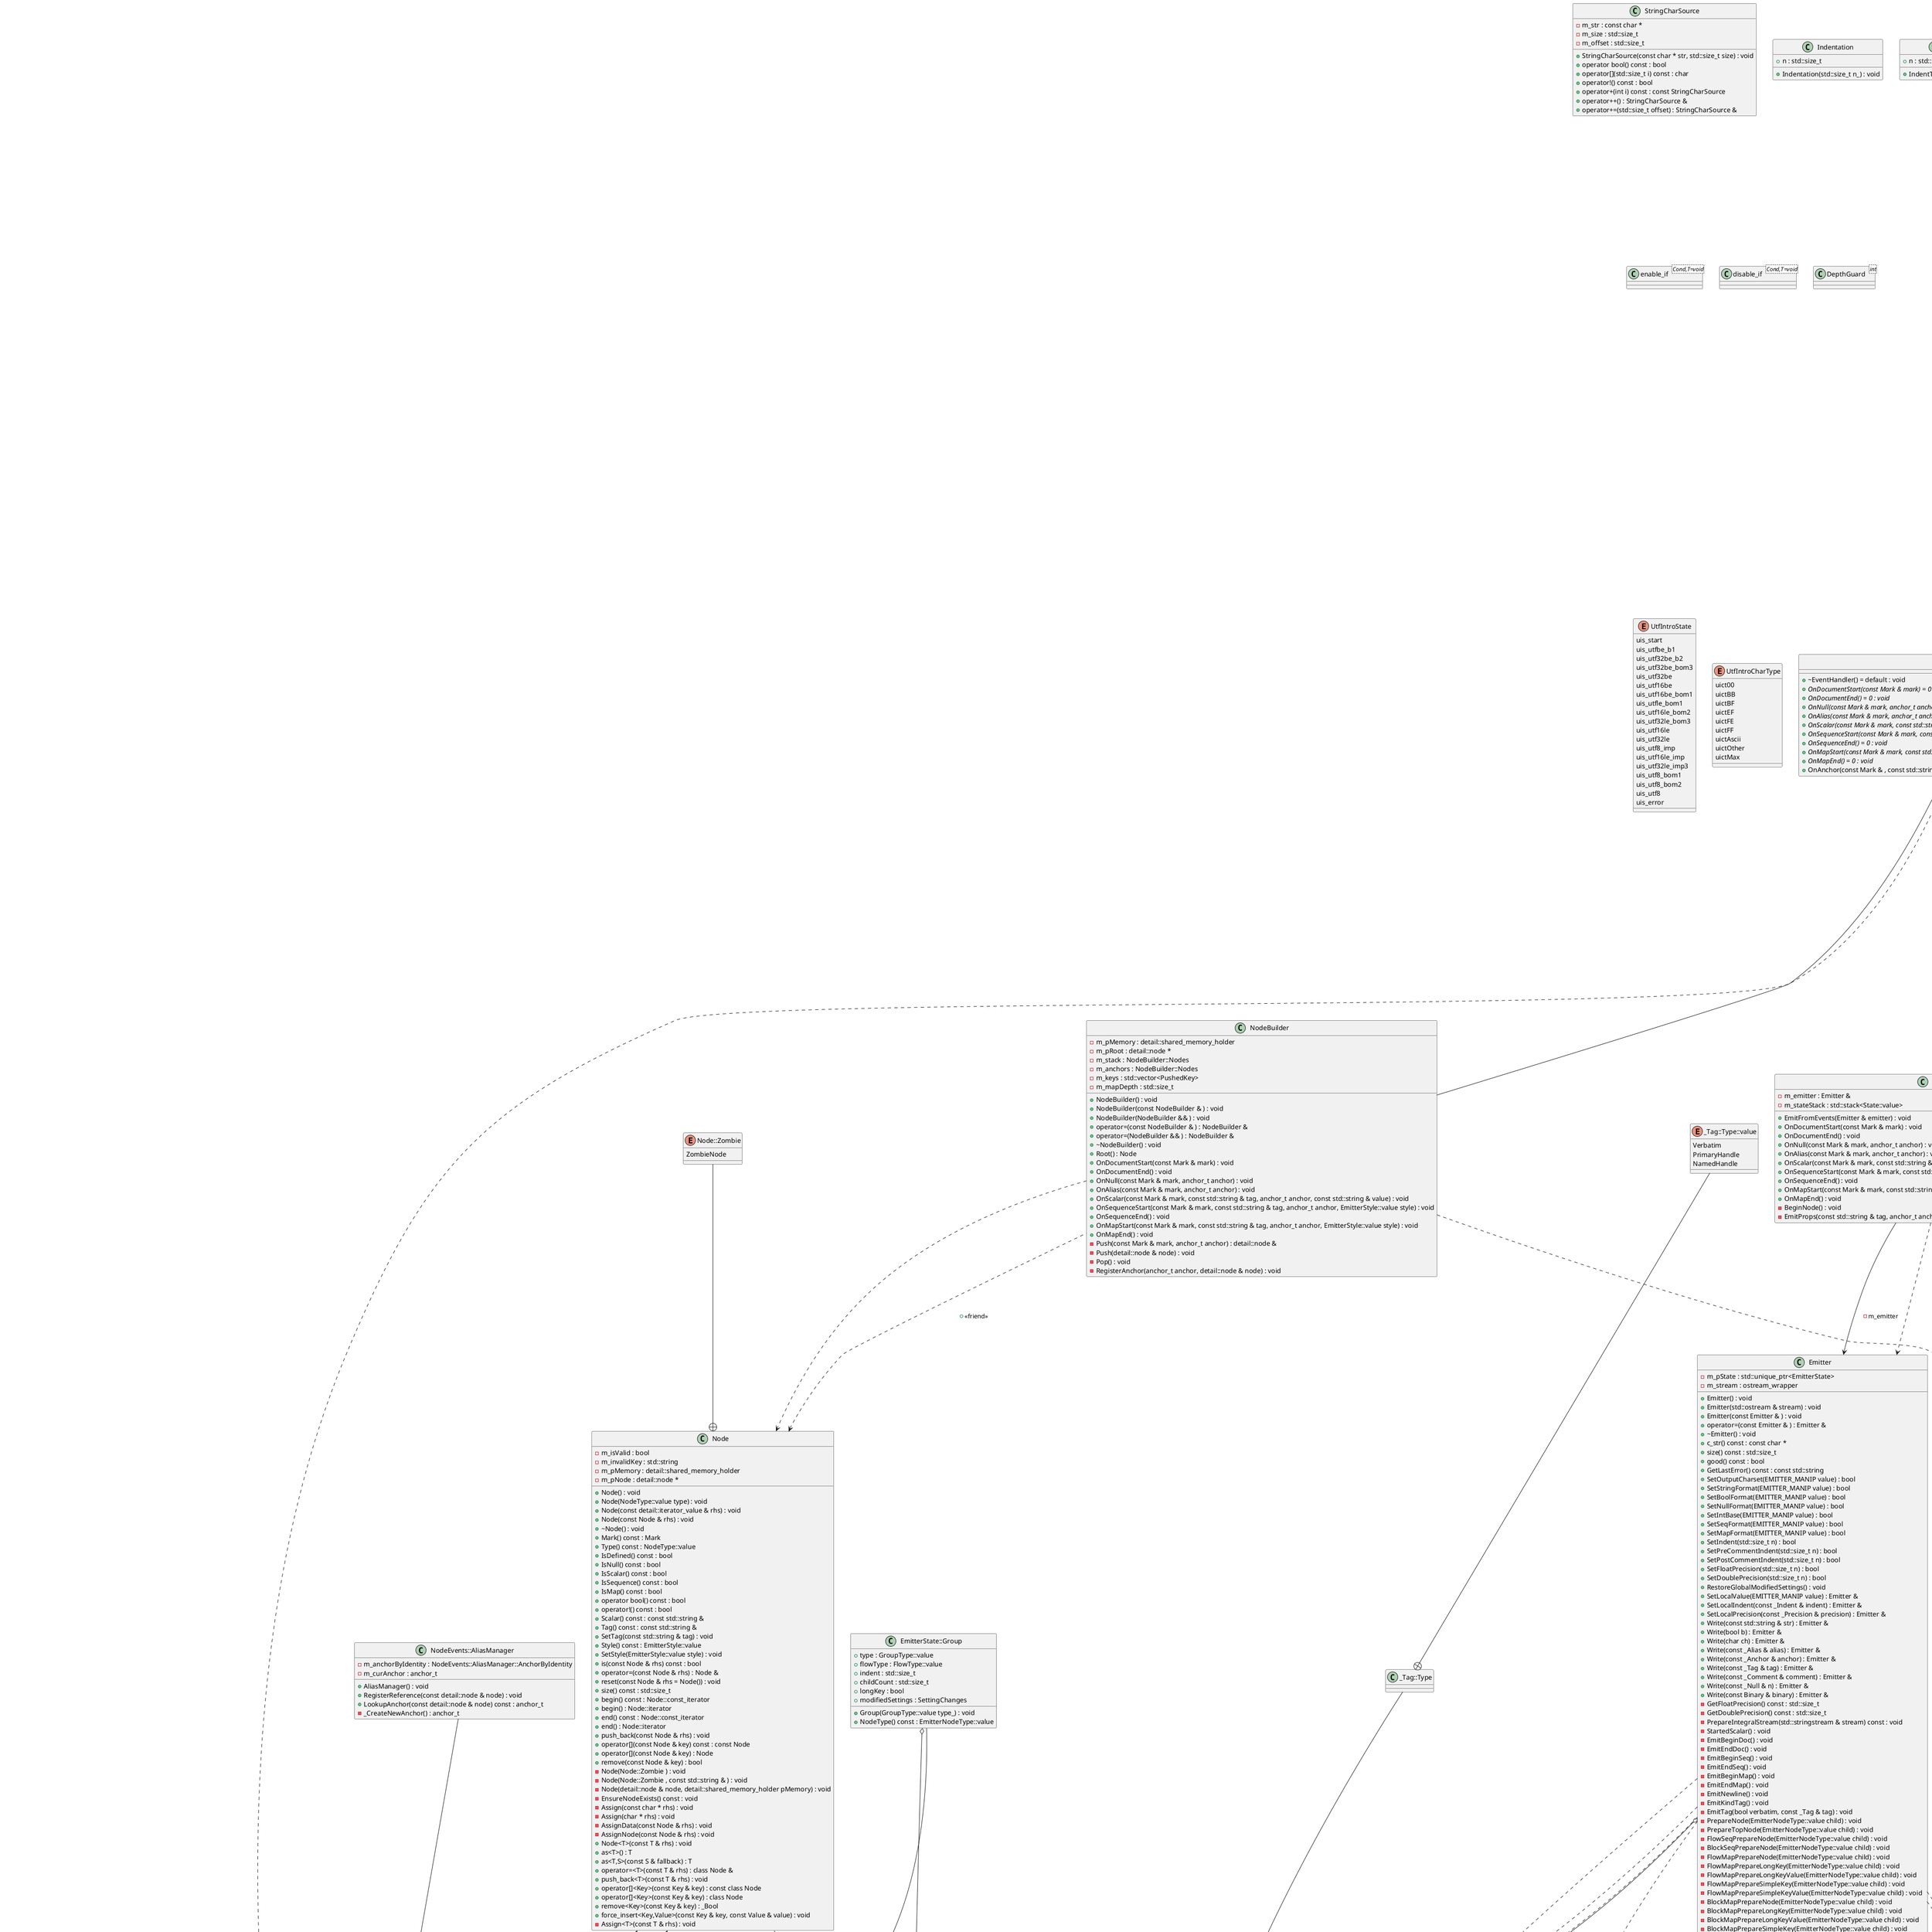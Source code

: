@startuml
abstract "SettingChangeBase" as C_0001910171791833287068
abstract C_0001910171791833287068 [[https://github.com/jbeder/yaml-cpp/blob/0579ae3d976091d7d664aa9d2527e0d0cff25763/src/setting.h#L17{SettingChangeBase}]] {
+~SettingChangeBase() = default : void
{abstract} +pop() = 0 : void
}
class "Setting<T>" as C_0000386091791242056319
class C_0000386091791242056319 [[https://github.com/jbeder/yaml-cpp/blob/0579ae3d976091d7d664aa9d2527e0d0cff25763/src/setting.h#L24{Setting}]] {
+Setting<T>() : void
+Setting<T>(const T & value) : void
+get() const : const T
+set(const T & value) : std::unique_ptr<SettingChangeBase>
+restore(const Setting<T> & oldSetting) : void
-m_value : T [[[https://github.com/jbeder/yaml-cpp/blob/0579ae3d976091d7d664aa9d2527e0d0cff25763/src/setting.h#L34{m_value}]]]
}
class "SettingChange<T>" as C_0001129082404414301689
class C_0001129082404414301689 [[https://github.com/jbeder/yaml-cpp/blob/0579ae3d976091d7d664aa9d2527e0d0cff25763/src/setting.h#L38{SettingChange}]] {
+SettingChange<T>(Setting<T> * pSetting) : void
+SettingChange<T>(const SettingChange<T> & ) : void
+SettingChange<T>(SettingChange<T> && ) : void
+operator=(const SettingChange<T> & ) : SettingChange<T> &
+operator=(SettingChange<T> && ) : SettingChange<T> &
+pop() : void
-m_pCurSetting : Setting<T> * [[[https://github.com/jbeder/yaml-cpp/blob/0579ae3d976091d7d664aa9d2527e0d0cff25763/src/setting.h#L52{m_pCurSetting}]]]
-m_oldSetting : Setting<T> [[[https://github.com/jbeder/yaml-cpp/blob/0579ae3d976091d7d664aa9d2527e0d0cff25763/src/setting.h#L53{m_oldSetting}]]]
}
class "SettingChanges" as C_0001428022124569049639
class C_0001428022124569049639 [[https://github.com/jbeder/yaml-cpp/blob/0579ae3d976091d7d664aa9d2527e0d0cff25763/src/setting.h#L63{SettingChanges}]] {
+SettingChanges() : void
+SettingChanges(const SettingChanges & ) : void
+SettingChanges(SettingChanges && ) = default : void
+operator=(const SettingChanges & ) : SettingChanges &
+operator=(SettingChanges && rhs) : SettingChanges &
+~SettingChanges() : void
+clear() : void
+restore() : void
+push(std::unique_ptr<SettingChangeBase> pSettingChange) : void
-m_settingChanges : SettingChanges::setting_changes [[[https://github.com/jbeder/yaml-cpp/blob/0579ae3d976091d7d664aa9d2527e0d0cff25763/src/setting.h#L96{m_settingChanges}]]]
}
class "EmitterNodeType" as C_0002185404550880287762
class C_0002185404550880287762 [[https://github.com/jbeder/yaml-cpp/blob/0579ae3d976091d7d664aa9d2527e0d0cff25763/include/yaml-cpp/emitterdef.h#L11{EmitterNodeType}]] {
}
enum "EmitterNodeType::value" as C_0000505421237145416317
enum C_0000505421237145416317 [[https://github.com/jbeder/yaml-cpp/blob/0579ae3d976091d7d664aa9d2527e0d0cff25763/include/yaml-cpp/emitterdef.h#L12{EmitterNodeType##value}]] {
NoType
Property
Scalar
FlowSeq
BlockSeq
FlowMap
BlockMap
}
enum "EMITTER_MANIP" as C_0001612458995561194904
enum C_0001612458995561194904 [[https://github.com/jbeder/yaml-cpp/blob/0579ae3d976091d7d664aa9d2527e0d0cff25763/include/yaml-cpp/emittermanip.h#L13{EMITTER_MANIP}]] {
Auto
TagByKind
Newline
EmitNonAscii
EscapeNonAscii
EscapeAsJson
SingleQuoted
DoubleQuoted
Literal
LowerNull
UpperNull
CamelNull
TildeNull
YesNoBool
TrueFalseBool
OnOffBool
UpperCase
LowerCase
CamelCase
LongBool
ShortBool
Dec
Hex
Oct
BeginDoc
EndDoc
BeginSeq
EndSeq
Flow
Block
BeginMap
EndMap
Key
Value
LongKey
}
class "_Indent" as C_0001296628838183953483
class C_0001296628838183953483 [[https://github.com/jbeder/yaml-cpp/blob/0579ae3d976091d7d664aa9d2527e0d0cff25763/include/yaml-cpp/emittermanip.h#L72{_Indent}]] {
+_Indent(int value_) : void
+value : int [[[https://github.com/jbeder/yaml-cpp/blob/0579ae3d976091d7d664aa9d2527e0d0cff25763/include/yaml-cpp/emittermanip.h#L74{value}]]]
}
class "_Alias" as C_0000355476410563722083
class C_0000355476410563722083 [[https://github.com/jbeder/yaml-cpp/blob/0579ae3d976091d7d664aa9d2527e0d0cff25763/include/yaml-cpp/emittermanip.h#L79{_Alias}]] {
+_Alias(const std::string & content_) : void
+content : std::string [[[https://github.com/jbeder/yaml-cpp/blob/0579ae3d976091d7d664aa9d2527e0d0cff25763/include/yaml-cpp/emittermanip.h#L81{content}]]]
}
class "_Anchor" as C_0000353126470543906866
class C_0000353126470543906866 [[https://github.com/jbeder/yaml-cpp/blob/0579ae3d976091d7d664aa9d2527e0d0cff25763/include/yaml-cpp/emittermanip.h#L86{_Anchor}]] {
+_Anchor(const std::string & content_) : void
+content : std::string [[[https://github.com/jbeder/yaml-cpp/blob/0579ae3d976091d7d664aa9d2527e0d0cff25763/include/yaml-cpp/emittermanip.h#L88{content}]]]
}
class "_Tag" as C_0001303392760739606431
class C_0001303392760739606431 [[https://github.com/jbeder/yaml-cpp/blob/0579ae3d976091d7d664aa9d2527e0d0cff25763/include/yaml-cpp/emittermanip.h#L93{_Tag}]] {
+_Tag(const std::string & prefix_, const std::string & content_, Type::value type_) : void
+prefix : std::string [[[https://github.com/jbeder/yaml-cpp/blob/0579ae3d976091d7d664aa9d2527e0d0cff25763/include/yaml-cpp/emittermanip.h#L101{prefix}]]]
+content : std::string [[[https://github.com/jbeder/yaml-cpp/blob/0579ae3d976091d7d664aa9d2527e0d0cff25763/include/yaml-cpp/emittermanip.h#L102{content}]]]
+type : Type::value [[[https://github.com/jbeder/yaml-cpp/blob/0579ae3d976091d7d664aa9d2527e0d0cff25763/include/yaml-cpp/emittermanip.h#L103{type}]]]
}
class "_Tag::Type" as C_0000838527847401371059
class C_0000838527847401371059 [[https://github.com/jbeder/yaml-cpp/blob/0579ae3d976091d7d664aa9d2527e0d0cff25763/include/yaml-cpp/emittermanip.h#L94{_Tag##Type}]] {
}
enum "_Tag::Type::value" as C_0001794289575609316196
enum C_0001794289575609316196 [[https://github.com/jbeder/yaml-cpp/blob/0579ae3d976091d7d664aa9d2527e0d0cff25763/include/yaml-cpp/emittermanip.h#L95{_Tag##Type##value}]] {
Verbatim
PrimaryHandle
NamedHandle
}
class "_Comment" as C_0000580286262143804947
class C_0000580286262143804947 [[https://github.com/jbeder/yaml-cpp/blob/0579ae3d976091d7d664aa9d2527e0d0cff25763/include/yaml-cpp/emittermanip.h#L122{_Comment}]] {
+_Comment(const std::string & content_) : void
+content : std::string [[[https://github.com/jbeder/yaml-cpp/blob/0579ae3d976091d7d664aa9d2527e0d0cff25763/include/yaml-cpp/emittermanip.h#L124{content}]]]
}
class "_Precision" as C_0001092287104781775339
class C_0001092287104781775339 [[https://github.com/jbeder/yaml-cpp/blob/0579ae3d976091d7d664aa9d2527e0d0cff25763/include/yaml-cpp/emittermanip.h#L129{_Precision}]] {
+_Precision(int floatPrecision_, int doublePrecision_) : void
+floatPrecision : int [[[https://github.com/jbeder/yaml-cpp/blob/0579ae3d976091d7d664aa9d2527e0d0cff25763/include/yaml-cpp/emittermanip.h#L133{floatPrecision}]]]
+doublePrecision : int [[[https://github.com/jbeder/yaml-cpp/blob/0579ae3d976091d7d664aa9d2527e0d0cff25763/include/yaml-cpp/emittermanip.h#L134{doublePrecision}]]]
}
class "FmtScope" as C_0000827100704015978209
class C_0000827100704015978209 [[https://github.com/jbeder/yaml-cpp/blob/0579ae3d976091d7d664aa9d2527e0d0cff25763/src/emitterstate.h#L21{FmtScope}]] {
}
enum "FmtScope::value" as C_0001017585608131127078
enum C_0001017585608131127078 [[https://github.com/jbeder/yaml-cpp/blob/0579ae3d976091d7d664aa9d2527e0d0cff25763/src/emitterstate.h#L22{FmtScope##value}]] {
Local
Global
}
class "GroupType" as C_0001701924344473797309
class C_0001701924344473797309 [[https://github.com/jbeder/yaml-cpp/blob/0579ae3d976091d7d664aa9d2527e0d0cff25763/src/emitterstate.h#L24{GroupType}]] {
}
enum "GroupType::value" as C_0000479292529567022112
enum C_0000479292529567022112 [[https://github.com/jbeder/yaml-cpp/blob/0579ae3d976091d7d664aa9d2527e0d0cff25763/src/emitterstate.h#L25{GroupType##value}]] {
NoType
Seq
Map
}
class "FlowType" as C_0001141855841464630633
class C_0001141855841464630633 [[https://github.com/jbeder/yaml-cpp/blob/0579ae3d976091d7d664aa9d2527e0d0cff25763/src/emitterstate.h#L27{FlowType}]] {
}
enum "FlowType::value" as C_0001748154192163202778
enum C_0001748154192163202778 [[https://github.com/jbeder/yaml-cpp/blob/0579ae3d976091d7d664aa9d2527e0d0cff25763/src/emitterstate.h#L28{FlowType##value}]] {
NoType
Flow
Block
}
class "Setting<EMITTER_MANIP>" as C_0001633344960886461862
class C_0001633344960886461862 {
}
class "Setting<std::size_t>" as C_0000246193646981412477
class C_0000246193646981412477 {
}
class "EmitterState" as C_0001502605544403553579
class C_0001502605544403553579 [[https://github.com/jbeder/yaml-cpp/blob/0579ae3d976091d7d664aa9d2527e0d0cff25763/src/emitterstate.h#L31{EmitterState}]] {
+EmitterState() : void
+~EmitterState() : void
+good() const : bool
+GetLastError() const : const std::string
+SetError(const std::string & error) : void
+SetAnchor() : void
+SetAlias() : void
+SetTag() : void
+SetNonContent() : void
+SetLongKey() : void
+ForceFlow() : void
+StartedDoc() : void
+EndedDoc() : void
+StartedScalar() : void
+StartedGroup(GroupType::value type) : void
+EndedGroup(GroupType::value type) : void
+NextGroupType(GroupType::value type) const : EmitterNodeType::value
+CurGroupNodeType() const : EmitterNodeType::value
+CurGroupType() const : GroupType::value
+CurGroupFlowType() const : FlowType::value
+CurGroupIndent() const : std::size_t
+CurGroupChildCount() const : std::size_t
+CurGroupLongKey() const : bool
+LastIndent() const : std::size_t
+CurIndent() const : std::size_t
+HasAnchor() const : bool
+HasAlias() const : bool
+HasTag() const : bool
+HasBegunNode() const : bool
+HasBegunContent() const : bool
+ClearModifiedSettings() : void
+RestoreGlobalModifiedSettings() : void
+SetLocalValue(EMITTER_MANIP value) : void
+SetOutputCharset(EMITTER_MANIP value, FmtScope::value scope) : bool
+GetOutputCharset() const : EMITTER_MANIP
+SetStringFormat(EMITTER_MANIP value, FmtScope::value scope) : bool
+GetStringFormat() const : EMITTER_MANIP
+SetBoolFormat(EMITTER_MANIP value, FmtScope::value scope) : bool
+GetBoolFormat() const : EMITTER_MANIP
+SetBoolLengthFormat(EMITTER_MANIP value, FmtScope::value scope) : bool
+GetBoolLengthFormat() const : EMITTER_MANIP
+SetBoolCaseFormat(EMITTER_MANIP value, FmtScope::value scope) : bool
+GetBoolCaseFormat() const : EMITTER_MANIP
+SetNullFormat(EMITTER_MANIP value, FmtScope::value scope) : bool
+GetNullFormat() const : EMITTER_MANIP
+SetIntFormat(EMITTER_MANIP value, FmtScope::value scope) : bool
+GetIntFormat() const : EMITTER_MANIP
+SetIndent(std::size_t value, FmtScope::value scope) : bool
+GetIndent() const : std::size_t
+SetPreCommentIndent(std::size_t value, FmtScope::value scope) : bool
+GetPreCommentIndent() const : std::size_t
+SetPostCommentIndent(std::size_t value, FmtScope::value scope) : bool
+GetPostCommentIndent() const : std::size_t
+SetFlowType(GroupType::value groupType, EMITTER_MANIP value, FmtScope::value scope) : bool
+GetFlowType(GroupType::value groupType) const : EMITTER_MANIP
+SetMapKeyFormat(EMITTER_MANIP value, FmtScope::value scope) : bool
+GetMapKeyFormat() const : EMITTER_MANIP
+SetFloatPrecision(std::size_t value, FmtScope::value scope) : bool
+GetFloatPrecision() const : std::size_t
+SetDoublePrecision(std::size_t value, FmtScope::value scope) : bool
+GetDoublePrecision() const : std::size_t
-StartedNode() : void
-_Set<T>(Setting<T> & fmt, T value, FmtScope::value scope) : void
-m_isGood : bool [[[https://github.com/jbeder/yaml-cpp/blob/0579ae3d976091d7d664aa9d2527e0d0cff25763/src/emitterstate.h#L131{m_isGood}]]]
-m_lastError : std::string [[[https://github.com/jbeder/yaml-cpp/blob/0579ae3d976091d7d664aa9d2527e0d0cff25763/src/emitterstate.h#L132{m_lastError}]]]
-m_charset : Setting<EMITTER_MANIP> [[[https://github.com/jbeder/yaml-cpp/blob/0579ae3d976091d7d664aa9d2527e0d0cff25763/src/emitterstate.h#L135{m_charset}]]]
-m_strFmt : Setting<EMITTER_MANIP> [[[https://github.com/jbeder/yaml-cpp/blob/0579ae3d976091d7d664aa9d2527e0d0cff25763/src/emitterstate.h#L136{m_strFmt}]]]
-m_boolFmt : Setting<EMITTER_MANIP> [[[https://github.com/jbeder/yaml-cpp/blob/0579ae3d976091d7d664aa9d2527e0d0cff25763/src/emitterstate.h#L137{m_boolFmt}]]]
-m_boolLengthFmt : Setting<EMITTER_MANIP> [[[https://github.com/jbeder/yaml-cpp/blob/0579ae3d976091d7d664aa9d2527e0d0cff25763/src/emitterstate.h#L138{m_boolLengthFmt}]]]
-m_boolCaseFmt : Setting<EMITTER_MANIP> [[[https://github.com/jbeder/yaml-cpp/blob/0579ae3d976091d7d664aa9d2527e0d0cff25763/src/emitterstate.h#L139{m_boolCaseFmt}]]]
-m_nullFmt : Setting<EMITTER_MANIP> [[[https://github.com/jbeder/yaml-cpp/blob/0579ae3d976091d7d664aa9d2527e0d0cff25763/src/emitterstate.h#L140{m_nullFmt}]]]
-m_intFmt : Setting<EMITTER_MANIP> [[[https://github.com/jbeder/yaml-cpp/blob/0579ae3d976091d7d664aa9d2527e0d0cff25763/src/emitterstate.h#L141{m_intFmt}]]]
-m_indent : Setting<std::size_t> [[[https://github.com/jbeder/yaml-cpp/blob/0579ae3d976091d7d664aa9d2527e0d0cff25763/src/emitterstate.h#L142{m_indent}]]]
-m_preCommentIndent : Setting<std::size_t> [[[https://github.com/jbeder/yaml-cpp/blob/0579ae3d976091d7d664aa9d2527e0d0cff25763/src/emitterstate.h#L143{m_preCommentIndent}]]]
-m_postCommentIndent : Setting<std::size_t> [[[https://github.com/jbeder/yaml-cpp/blob/0579ae3d976091d7d664aa9d2527e0d0cff25763/src/emitterstate.h#L143{m_postCommentIndent}]]]
-m_seqFmt : Setting<EMITTER_MANIP> [[[https://github.com/jbeder/yaml-cpp/blob/0579ae3d976091d7d664aa9d2527e0d0cff25763/src/emitterstate.h#L144{m_seqFmt}]]]
-m_mapFmt : Setting<EMITTER_MANIP> [[[https://github.com/jbeder/yaml-cpp/blob/0579ae3d976091d7d664aa9d2527e0d0cff25763/src/emitterstate.h#L145{m_mapFmt}]]]
-m_mapKeyFmt : Setting<EMITTER_MANIP> [[[https://github.com/jbeder/yaml-cpp/blob/0579ae3d976091d7d664aa9d2527e0d0cff25763/src/emitterstate.h#L146{m_mapKeyFmt}]]]
-m_floatPrecision : Setting<std::size_t> [[[https://github.com/jbeder/yaml-cpp/blob/0579ae3d976091d7d664aa9d2527e0d0cff25763/src/emitterstate.h#L147{m_floatPrecision}]]]
-m_doublePrecision : Setting<std::size_t> [[[https://github.com/jbeder/yaml-cpp/blob/0579ae3d976091d7d664aa9d2527e0d0cff25763/src/emitterstate.h#L148{m_doublePrecision}]]]
-m_modifiedSettings : SettingChanges [[[https://github.com/jbeder/yaml-cpp/blob/0579ae3d976091d7d664aa9d2527e0d0cff25763/src/emitterstate.h#L150{m_modifiedSettings}]]]
-m_globalModifiedSettings : SettingChanges [[[https://github.com/jbeder/yaml-cpp/blob/0579ae3d976091d7d664aa9d2527e0d0cff25763/src/emitterstate.h#L151{m_globalModifiedSettings}]]]
-m_groups : std::vector<std::unique_ptr<Group>> [[[https://github.com/jbeder/yaml-cpp/blob/0579ae3d976091d7d664aa9d2527e0d0cff25763/src/emitterstate.h#L189{m_groups}]]]
-m_curIndent : std::size_t [[[https://github.com/jbeder/yaml-cpp/blob/0579ae3d976091d7d664aa9d2527e0d0cff25763/src/emitterstate.h#L190{m_curIndent}]]]
-m_hasAnchor : bool [[[https://github.com/jbeder/yaml-cpp/blob/0579ae3d976091d7d664aa9d2527e0d0cff25763/src/emitterstate.h#L191{m_hasAnchor}]]]
-m_hasAlias : bool [[[https://github.com/jbeder/yaml-cpp/blob/0579ae3d976091d7d664aa9d2527e0d0cff25763/src/emitterstate.h#L192{m_hasAlias}]]]
-m_hasTag : bool [[[https://github.com/jbeder/yaml-cpp/blob/0579ae3d976091d7d664aa9d2527e0d0cff25763/src/emitterstate.h#L193{m_hasTag}]]]
-m_hasNonContent : bool [[[https://github.com/jbeder/yaml-cpp/blob/0579ae3d976091d7d664aa9d2527e0d0cff25763/src/emitterstate.h#L194{m_hasNonContent}]]]
-m_docCount : std::size_t [[[https://github.com/jbeder/yaml-cpp/blob/0579ae3d976091d7d664aa9d2527e0d0cff25763/src/emitterstate.h#L195{m_docCount}]]]
}
class "EmitterState::Group" as C_0001812967755753360029
class C_0001812967755753360029 [[https://github.com/jbeder/yaml-cpp/blob/0579ae3d976091d7d664aa9d2527e0d0cff25763/src/emitterstate.h#L153{EmitterState##Group}]] {
+Group(GroupType::value type_) : void
+NodeType() const : EmitterNodeType::value
+type : GroupType::value [[[https://github.com/jbeder/yaml-cpp/blob/0579ae3d976091d7d664aa9d2527e0d0cff25763/src/emitterstate.h#L162{type}]]]
+flowType : FlowType::value [[[https://github.com/jbeder/yaml-cpp/blob/0579ae3d976091d7d664aa9d2527e0d0cff25763/src/emitterstate.h#L163{flowType}]]]
+indent : std::size_t [[[https://github.com/jbeder/yaml-cpp/blob/0579ae3d976091d7d664aa9d2527e0d0cff25763/src/emitterstate.h#L164{indent}]]]
+childCount : std::size_t [[[https://github.com/jbeder/yaml-cpp/blob/0579ae3d976091d7d664aa9d2527e0d0cff25763/src/emitterstate.h#L165{childCount}]]]
+longKey : bool [[[https://github.com/jbeder/yaml-cpp/blob/0579ae3d976091d7d664aa9d2527e0d0cff25763/src/emitterstate.h#L166{longKey}]]]
+modifiedSettings : SettingChanges [[[https://github.com/jbeder/yaml-cpp/blob/0579ae3d976091d7d664aa9d2527e0d0cff25763/src/emitterstate.h#L168{modifiedSettings}]]]
}
class "ostream_wrapper" as C_0001980140328252034694
class C_0001980140328252034694 [[https://github.com/jbeder/yaml-cpp/blob/0579ae3d976091d7d664aa9d2527e0d0cff25763/include/yaml-cpp/ostream_wrapper.h#L16{ostream_wrapper}]] {
+ostream_wrapper() : void
+ostream_wrapper(std::ostream & stream) : void
+ostream_wrapper(const ostream_wrapper & ) : void
+ostream_wrapper(ostream_wrapper && ) : void
+operator=(const ostream_wrapper & ) : ostream_wrapper &
+operator=(ostream_wrapper && ) : ostream_wrapper &
+~ostream_wrapper() : void
+write(const std::string & str) : void
+write(const char * str, std::size_t size) : void
+set_comment() : void
+str() const : const char *
+row() const : std::size_t
+col() const : std::size_t
+pos() const : std::size_t
+comment() const : bool
-update_pos(char ch) : void
-m_buffer : std::vector<char> [[[https://github.com/jbeder/yaml-cpp/blob/0579ae3d976091d7d664aa9d2527e0d0cff25763/include/yaml-cpp/ostream_wrapper.h#L49{m_buffer}]]]
-m_pStream : std::ostream *const [[[https://github.com/jbeder/yaml-cpp/blob/0579ae3d976091d7d664aa9d2527e0d0cff25763/include/yaml-cpp/ostream_wrapper.h#L50{m_pStream}]]]
-m_pos : std::size_t [[[https://github.com/jbeder/yaml-cpp/blob/0579ae3d976091d7d664aa9d2527e0d0cff25763/include/yaml-cpp/ostream_wrapper.h#L52{m_pos}]]]
-m_row : std::size_t [[[https://github.com/jbeder/yaml-cpp/blob/0579ae3d976091d7d664aa9d2527e0d0cff25763/include/yaml-cpp/ostream_wrapper.h#L53{m_row}]]]
-m_col : std::size_t [[[https://github.com/jbeder/yaml-cpp/blob/0579ae3d976091d7d664aa9d2527e0d0cff25763/include/yaml-cpp/ostream_wrapper.h#L53{m_col}]]]
-m_comment : bool [[[https://github.com/jbeder/yaml-cpp/blob/0579ae3d976091d7d664aa9d2527e0d0cff25763/include/yaml-cpp/ostream_wrapper.h#L54{m_comment}]]]
}
class "StringFormat" as C_0001153454465562479601
class C_0001153454465562479601 [[https://github.com/jbeder/yaml-cpp/blob/0579ae3d976091d7d664aa9d2527e0d0cff25763/src/emitterutils.h#L23{StringFormat}]] {
}
enum "StringFormat::value" as C_0000285964061694780226
enum C_0000285964061694780226 [[https://github.com/jbeder/yaml-cpp/blob/0579ae3d976091d7d664aa9d2527e0d0cff25763/src/emitterutils.h#L24{StringFormat##value}]] {
Plain
SingleQuoted
DoubleQuoted
Literal
}
class "StringEscaping" as C_0000656339795039760617
class C_0000656339795039760617 [[https://github.com/jbeder/yaml-cpp/blob/0579ae3d976091d7d664aa9d2527e0d0cff25763/src/emitterutils.h#L27{StringEscaping}]] {
}
enum "StringEscaping::value" as C_0000487781795269888163
enum C_0000487781795269888163 [[https://github.com/jbeder/yaml-cpp/blob/0579ae3d976091d7d664aa9d2527e0d0cff25763/src/emitterutils.h#L28{StringEscaping##value}]] {
None
NonAscii
JSON
}
enum "REGEX_OP" as C_0000769917720959414190
enum C_0000769917720959414190 [[https://github.com/jbeder/yaml-cpp/blob/0579ae3d976091d7d664aa9d2527e0d0cff25763/src/regex_yaml.h#L18{REGEX_OP}]] {
REGEX_EMPTY
REGEX_MATCH
REGEX_RANGE
REGEX_OR
REGEX_AND
REGEX_NOT
REGEX_SEQ
}
class "RegEx" as C_0001472068993976147503
class C_0001472068993976147503 [[https://github.com/jbeder/yaml-cpp/blob/0579ae3d976091d7d664aa9d2527e0d0cff25763/src/regex_yaml.h#L31{RegEx}]] {
+RegEx() : void
+RegEx(char ch) : void
+RegEx(char a, char z) : void
+RegEx(const std::string & str, REGEX_OP op = REGEX_SEQ) : void
+~RegEx() = default : void
+Matches(char ch) const : bool
+Matches(const std::string & str) const : bool
+Matches(const Stream & in) const : bool
+Match(const std::string & str) const : int
+Match(const Stream & in) const : int
-RegEx(REGEX_OP op) : void
+Matches<Source>(const Source & source) : _Bool
+Match<Source>(const Source & source) : int
-IsValidSource<Source>(const Source & source) : _Bool
-MatchUnchecked<Source>(const Source & source) : int
-MatchOpEmpty<Source>(const Source & source) : int
-MatchOpMatch<Source>(const Source & source) : int
-MatchOpRange<Source>(const Source & source) : int
-MatchOpOr<Source>(const Source & source) : int
-MatchOpAnd<Source>(const Source & source) : int
-MatchOpNot<Source>(const Source & source) : int
-MatchOpSeq<Source>(const Source & source) : int
-m_op : REGEX_OP [[[https://github.com/jbeder/yaml-cpp/blob/0579ae3d976091d7d664aa9d2527e0d0cff25763/src/regex_yaml.h#L79{m_op}]]]
-m_a : char [[[https://github.com/jbeder/yaml-cpp/blob/0579ae3d976091d7d664aa9d2527e0d0cff25763/src/regex_yaml.h#L80{m_a}]]]
-m_z : char [[[https://github.com/jbeder/yaml-cpp/blob/0579ae3d976091d7d664aa9d2527e0d0cff25763/src/regex_yaml.h#L81{m_z}]]]
-m_params : std::vector<RegEx> [[[https://github.com/jbeder/yaml-cpp/blob/0579ae3d976091d7d664aa9d2527e0d0cff25763/src/regex_yaml.h#L82{m_params}]]]
}
class "Mark" as C_0000995347387003540375
class C_0000995347387003540375 [[https://github.com/jbeder/yaml-cpp/blob/0579ae3d976091d7d664aa9d2527e0d0cff25763/include/yaml-cpp/mark.h#L13{Mark}]] {
+Mark() : void
{static} +null_mark() : const Mark
+is_null() const : bool
-Mark(int pos_, int line_, int column_) : void
+pos : int [[[https://github.com/jbeder/yaml-cpp/blob/0579ae3d976091d7d664aa9d2527e0d0cff25763/include/yaml-cpp/mark.h#L20{pos}]]]
+line : int [[[https://github.com/jbeder/yaml-cpp/blob/0579ae3d976091d7d664aa9d2527e0d0cff25763/include/yaml-cpp/mark.h#L21{line}]]]
+column : int [[[https://github.com/jbeder/yaml-cpp/blob/0579ae3d976091d7d664aa9d2527e0d0cff25763/include/yaml-cpp/mark.h#L21{column}]]]
}
class "Stream" as C_0001683248745780477581
class C_0001683248745780477581 [[https://github.com/jbeder/yaml-cpp/blob/0579ae3d976091d7d664aa9d2527e0d0cff25763/src/stream.h#L22{Stream}]] {
+Stream(std::istream & input) : void
+Stream(const Stream & ) : void
+Stream(Stream && ) : void
+operator=(const Stream & ) : Stream &
+operator=(Stream && ) : Stream &
+~Stream() : void
+operator bool() const : bool
+operator!() const : bool
+peek() const : char
+get() : char
+get(int n) : std::string
+eat(int n = 1) : void
{static} +eof() : char
+mark() const : const Mark
+pos() const : int
+line() const : int
+column() const : int
+ResetColumn() : void
-AdvanceCurrent() : void
-CharAt(size_t i) const : char
-ReadAheadTo(size_t i) const : bool
-_ReadAheadTo(size_t i) const : bool
-StreamInUtf8() const : void
-StreamInUtf16() const : void
-StreamInUtf32() const : void
-GetNextByte() const : unsigned char
-m_input : std::istream & [[[https://github.com/jbeder/yaml-cpp/blob/0579ae3d976091d7d664aa9d2527e0d0cff25763/src/stream.h#L52{m_input}]]]
-m_mark : Mark [[[https://github.com/jbeder/yaml-cpp/blob/0579ae3d976091d7d664aa9d2527e0d0cff25763/src/stream.h#L53{m_mark}]]]
-m_charSet : Stream::CharacterSet [[[https://github.com/jbeder/yaml-cpp/blob/0579ae3d976091d7d664aa9d2527e0d0cff25763/src/stream.h#L55{m_charSet}]]]
-m_readahead : std::deque<char> [[[https://github.com/jbeder/yaml-cpp/blob/0579ae3d976091d7d664aa9d2527e0d0cff25763/src/stream.h#L56{m_readahead}]]]
-m_pPrefetched : unsigned char *const [[[https://github.com/jbeder/yaml-cpp/blob/0579ae3d976091d7d664aa9d2527e0d0cff25763/src/stream.h#L57{m_pPrefetched}]]]
-m_nPrefetchedAvailable : size_t [[[https://github.com/jbeder/yaml-cpp/blob/0579ae3d976091d7d664aa9d2527e0d0cff25763/src/stream.h#L58{m_nPrefetchedAvailable}]]]
-m_nPrefetchedUsed : size_t [[[https://github.com/jbeder/yaml-cpp/blob/0579ae3d976091d7d664aa9d2527e0d0cff25763/src/stream.h#L59{m_nPrefetchedUsed}]]]
}
enum "Stream::CharacterSet" as C_0002286195538636210064
enum C_0002286195538636210064 [[https://github.com/jbeder/yaml-cpp/blob/0579ae3d976091d7d664aa9d2527e0d0cff25763/src/stream.h#L50{Stream##CharacterSet}]] {
utf8
utf16le
utf16be
utf32le
utf32be
}
class "StreamCharSource" as C_0000945705104823587835
class C_0000945705104823587835 [[https://github.com/jbeder/yaml-cpp/blob/0579ae3d976091d7d664aa9d2527e0d0cff25763/src/streamcharsource.h#L16{StreamCharSource}]] {
+StreamCharSource(const Stream & stream) : void
+StreamCharSource(const StreamCharSource & source) = default : void
+StreamCharSource(StreamCharSource && ) = default : void
+operator=(const StreamCharSource & ) : StreamCharSource &
+operator=(StreamCharSource && ) : StreamCharSource &
+~StreamCharSource() = default : void
+operator bool() const : bool
+operator[](std::size_t i) const : char
+operator!() const : bool
+operator+(int i) const : const StreamCharSource
-m_offset : std::size_t [[[https://github.com/jbeder/yaml-cpp/blob/0579ae3d976091d7d664aa9d2527e0d0cff25763/src/streamcharsource.h#L32{m_offset}]]]
-m_stream : const Stream & [[[https://github.com/jbeder/yaml-cpp/blob/0579ae3d976091d7d664aa9d2527e0d0cff25763/src/streamcharsource.h#L33{m_stream}]]]
}
class "StringCharSource" as C_0000608952703815106471
class C_0000608952703815106471 [[https://github.com/jbeder/yaml-cpp/blob/0579ae3d976091d7d664aa9d2527e0d0cff25763/src/stringsource.h#L13{StringCharSource}]] {
+StringCharSource(const char * str, std::size_t size) : void
+operator bool() const : bool
+operator[](std::size_t i) const : char
+operator!() const : bool
+operator+(int i) const : const StringCharSource
+operator++() : StringCharSource &
+operator+=(std::size_t offset) : StringCharSource &
-m_str : const char * [[[https://github.com/jbeder/yaml-cpp/blob/0579ae3d976091d7d664aa9d2527e0d0cff25763/src/stringsource.h#L42{m_str}]]]
-m_size : std::size_t [[[https://github.com/jbeder/yaml-cpp/blob/0579ae3d976091d7d664aa9d2527e0d0cff25763/src/stringsource.h#L43{m_size}]]]
-m_offset : std::size_t [[[https://github.com/jbeder/yaml-cpp/blob/0579ae3d976091d7d664aa9d2527e0d0cff25763/src/stringsource.h#L44{m_offset}]]]
}
class "Indentation" as C_0001945446126476399895
class C_0001945446126476399895 [[https://github.com/jbeder/yaml-cpp/blob/0579ae3d976091d7d664aa9d2527e0d0cff25763/src/indentation.h#L16{Indentation}]] {
+Indentation(std::size_t n_) : void
+n : std::size_t [[[https://github.com/jbeder/yaml-cpp/blob/0579ae3d976091d7d664aa9d2527e0d0cff25763/src/indentation.h#L18{n}]]]
}
class "IndentTo" as C_0001172506744709099039
class C_0001172506744709099039 [[https://github.com/jbeder/yaml-cpp/blob/0579ae3d976091d7d664aa9d2527e0d0cff25763/src/indentation.h#L28{IndentTo}]] {
+IndentTo(std::size_t n_) : void
+n : std::size_t [[[https://github.com/jbeder/yaml-cpp/blob/0579ae3d976091d7d664aa9d2527e0d0cff25763/src/indentation.h#L30{n}]]]
}
class "Binary" as C_0001930889927817951945
class C_0001930889927817951945 [[https://github.com/jbeder/yaml-cpp/blob/0579ae3d976091d7d664aa9d2527e0d0cff25763/include/yaml-cpp/binary.h#L20{Binary}]] {
+Binary(const unsigned char * data_, std::size_t size_) : void
+Binary() : void
+Binary(const Binary & ) = default : void
+Binary(Binary && ) = default : void
+operator=(const Binary & ) = default : Binary &
+operator=(Binary && ) = default : Binary &
+owned() const : bool
+size() const : std::size_t
+data() const : const unsigned char *
+swap(std::vector<unsigned char> & rhs) : void
+operator==(const Binary & rhs) const : bool
+operator!=(const Binary & rhs) const : bool
-m_data : std::vector<unsigned char> [[[https://github.com/jbeder/yaml-cpp/blob/0579ae3d976091d7d664aa9d2527e0d0cff25763/include/yaml-cpp/binary.h#L65{m_data}]]]
-m_unownedData : const unsigned char * [[[https://github.com/jbeder/yaml-cpp/blob/0579ae3d976091d7d664aa9d2527e0d0cff25763/include/yaml-cpp/binary.h#L66{m_unownedData}]]]
-m_unownedSize : std::size_t [[[https://github.com/jbeder/yaml-cpp/blob/0579ae3d976091d7d664aa9d2527e0d0cff25763/include/yaml-cpp/binary.h#L67{m_unownedSize}]]]
}
class "_Null" as C_0000861594166492950058
class C_0000861594166492950058 [[https://github.com/jbeder/yaml-cpp/blob/0579ae3d976091d7d664aa9d2527e0d0cff25763/include/yaml-cpp/null.h#L16{_Null}]] {
}
class "Node" as C_0000468923953334398769
class C_0000468923953334398769 [[https://github.com/jbeder/yaml-cpp/blob/0579ae3d976091d7d664aa9d2527e0d0cff25763/include/yaml-cpp/null.h#L14{Node}]] {
+Node() : void
+Node(NodeType::value type) : void
+Node(const detail::iterator_value & rhs) : void
+Node(const Node & rhs) : void
+~Node() : void
+Mark() const : Mark
+Type() const : NodeType::value
+IsDefined() const : bool
+IsNull() const : bool
+IsScalar() const : bool
+IsSequence() const : bool
+IsMap() const : bool
+operator bool() const : bool
+operator!() const : bool
+Scalar() const : const std::string &
+Tag() const : const std::string &
+SetTag(const std::string & tag) : void
+Style() const : EmitterStyle::value
+SetStyle(EmitterStyle::value style) : void
+is(const Node & rhs) const : bool
+operator=(const Node & rhs) : Node &
+reset(const Node & rhs = Node()) : void
+size() const : std::size_t
+begin() const : Node::const_iterator
+begin() : Node::iterator
+end() const : Node::const_iterator
+end() : Node::iterator
+push_back(const Node & rhs) : void
+operator[](const Node & key) const : const Node
+operator[](const Node & key) : Node
+remove(const Node & key) : bool
-Node(Node::Zombie ) : void
-Node(Node::Zombie , const std::string & ) : void
-Node(detail::node & node, detail::shared_memory_holder pMemory) : void
-EnsureNodeExists() const : void
-Assign(const char * rhs) : void
-Assign(char * rhs) : void
-AssignData(const Node & rhs) : void
-AssignNode(const Node & rhs) : void
+Node<T>(const T & rhs) : void
+as<T>() : T
+as<T,S>(const S & fallback) : T
+operator=<T>(const T & rhs) : class Node &
+push_back<T>(const T & rhs) : void
+operator[]<Key>(const Key & key) : const class Node
+operator[]<Key>(const Key & key) : class Node
+remove<Key>(const Key & key) : _Bool
+force_insert<Key,Value>(const Key & key, const Value & value) : void
-Assign<T>(const T & rhs) : void
-m_isValid : bool [[[https://github.com/jbeder/yaml-cpp/blob/0579ae3d976091d7d664aa9d2527e0d0cff25763/include/yaml-cpp/node/node.h#L133{m_isValid}]]]
-m_invalidKey : std::string [[[https://github.com/jbeder/yaml-cpp/blob/0579ae3d976091d7d664aa9d2527e0d0cff25763/include/yaml-cpp/node/node.h#L135{m_invalidKey}]]]
-m_pMemory : detail::shared_memory_holder [[[https://github.com/jbeder/yaml-cpp/blob/0579ae3d976091d7d664aa9d2527e0d0cff25763/include/yaml-cpp/node/node.h#L136{m_pMemory}]]]
-m_pNode : detail::node * [[[https://github.com/jbeder/yaml-cpp/blob/0579ae3d976091d7d664aa9d2527e0d0cff25763/include/yaml-cpp/node/node.h#L137{m_pNode}]]]
}
class "Version" as C_0000916292378924332724
class C_0000916292378924332724 [[https://github.com/jbeder/yaml-cpp/blob/0579ae3d976091d7d664aa9d2527e0d0cff25763/src/directives.h#L14{Version}]] {
+isDefault : bool [[[https://github.com/jbeder/yaml-cpp/blob/0579ae3d976091d7d664aa9d2527e0d0cff25763/src/directives.h#L15{isDefault}]]]
+major : int [[[https://github.com/jbeder/yaml-cpp/blob/0579ae3d976091d7d664aa9d2527e0d0cff25763/src/directives.h#L16{major}]]]
+minor : int [[[https://github.com/jbeder/yaml-cpp/blob/0579ae3d976091d7d664aa9d2527e0d0cff25763/src/directives.h#L16{minor}]]]
}
class "Directives" as C_0000019805786883680194
class C_0000019805786883680194 [[https://github.com/jbeder/yaml-cpp/blob/0579ae3d976091d7d664aa9d2527e0d0cff25763/src/directives.h#L19{Directives}]] {
+Directives() : void
+TranslateTagHandle(const std::string & handle) const : const std::string
+version : Version [[[https://github.com/jbeder/yaml-cpp/blob/0579ae3d976091d7d664aa9d2527e0d0cff25763/src/directives.h#L24{version}]]]
+tags : std::map<std::string,std::string> [[[https://github.com/jbeder/yaml-cpp/blob/0579ae3d976091d7d664aa9d2527e0d0cff25763/src/directives.h#L25{tags}]]]
}
class "ptr_vector<T>" as C_0002072964150805009912
class C_0002072964150805009912 [[https://github.com/jbeder/yaml-cpp/blob/0579ae3d976091d7d664aa9d2527e0d0cff25763/src/ptr_vector.h#L19{ptr_vector}]] {
+ptr_vector<T>() : void
+ptr_vector<T>(const ptr_vector<T> & ) : void
+ptr_vector<T>(ptr_vector<T> && ) = default : void
+operator=(const ptr_vector<T> & ) : ptr_vector<T> &
+operator=(ptr_vector<T> && ) = default : ptr_vector<T> &
+clear() : void
+size() const : std::size_t
+empty() const : bool
+push_back(std::unique_ptr<T> && t) : void
+operator[](std::size_t i) : T &
+operator[](std::size_t i) const : const T &
+back() : T &
+back() const : const T &
-m_data : std::vector<std::unique_ptr<T>> [[[https://github.com/jbeder/yaml-cpp/blob/0579ae3d976091d7d664aa9d2527e0d0cff25763/src/ptr_vector.h#L41{m_data}]]]
}
class "Token" as C_0001564552264813056718
class C_0001564552264813056718 [[https://github.com/jbeder/yaml-cpp/blob/0579ae3d976091d7d664aa9d2527e0d0cff25763/src/token.h#L23{Token}]] {
+Token(Token::TYPE type_, const Mark & mark_) : void
+status : Token::STATUS [[[https://github.com/jbeder/yaml-cpp/blob/0579ae3d976091d7d664aa9d2527e0d0cff25763/src/token.h#L61{status}]]]
+type : Token::TYPE [[[https://github.com/jbeder/yaml-cpp/blob/0579ae3d976091d7d664aa9d2527e0d0cff25763/src/token.h#L62{type}]]]
+mark : Mark [[[https://github.com/jbeder/yaml-cpp/blob/0579ae3d976091d7d664aa9d2527e0d0cff25763/src/token.h#L63{mark}]]]
+value : std::string [[[https://github.com/jbeder/yaml-cpp/blob/0579ae3d976091d7d664aa9d2527e0d0cff25763/src/token.h#L64{value}]]]
+params : std::vector<std::string> [[[https://github.com/jbeder/yaml-cpp/blob/0579ae3d976091d7d664aa9d2527e0d0cff25763/src/token.h#L65{params}]]]
+data : int [[[https://github.com/jbeder/yaml-cpp/blob/0579ae3d976091d7d664aa9d2527e0d0cff25763/src/token.h#L66{data}]]]
}
enum "Token::STATUS" as C_0000485592040653951563
enum C_0000485592040653951563 [[https://github.com/jbeder/yaml-cpp/blob/0579ae3d976091d7d664aa9d2527e0d0cff25763/src/token.h#L25{Token##STATUS}]] {
VALID
INVALID
UNVERIFIED
}
enum "Token::TYPE" as C_0000248922907815476606
enum C_0000248922907815476606 [[https://github.com/jbeder/yaml-cpp/blob/0579ae3d976091d7d664aa9d2527e0d0cff25763/src/token.h#L26{Token##TYPE}]] {
DIRECTIVE
DOC_START
DOC_END
BLOCK_SEQ_START
BLOCK_MAP_START
BLOCK_SEQ_END
BLOCK_MAP_END
BLOCK_ENTRY
FLOW_SEQ_START
FLOW_MAP_START
FLOW_SEQ_END
FLOW_MAP_END
FLOW_MAP_COMPACT
FLOW_ENTRY
KEY
VALUE
ANCHOR
ALIAS
TAG
PLAIN_SCALAR
NON_PLAIN_SCALAR
}
class "ptr_vector<Scanner::IndentMarker>" as C_0002155549371089620159
class C_0002155549371089620159 {
}
class "Scanner" as C_0000703998907572924569
class C_0000703998907572924569 [[https://github.com/jbeder/yaml-cpp/blob/0579ae3d976091d7d664aa9d2527e0d0cff25763/src/scanner.h#L30{Scanner}]] {
+Scanner(std::istream & in) : void
+~Scanner() : void
+empty() : bool
+pop() : void
+peek() : Token &
+mark() const : Mark
-EnsureTokensInQueue() : void
-ScanNextToken() : void
-ScanToNextToken() : void
-StartStream() : void
-EndStream() : void
-PushToken(Token::TYPE type) : Token *
-InFlowContext() const : bool
-InBlockContext() const : bool
-GetFlowLevel() const : std::size_t
-GetStartTokenFor(IndentMarker::INDENT_TYPE type) const : Token::TYPE
-PushIndentTo(int column, IndentMarker::INDENT_TYPE type) : Scanner::IndentMarker *
-PopIndentToHere() : void
-PopAllIndents() : void
-PopIndent() : void
-GetTopIndent() const : int
-CanInsertPotentialSimpleKey() const : bool
-ExistsActiveSimpleKey() const : bool
-InsertPotentialSimpleKey() : void
-InvalidateSimpleKey() : void
-VerifySimpleKey() : bool
-PopAllSimpleKeys() : void
-ThrowParserException(const std::string & msg) const : void
-IsWhitespaceToBeEaten(char ch) : bool
-GetValueRegex() const : const RegEx &
-ScanDirective() : void
-ScanDocStart() : void
-ScanDocEnd() : void
-ScanBlockSeqStart() : void
-ScanBlockMapSTart() : void
-ScanBlockEnd() : void
-ScanBlockEntry() : void
-ScanFlowStart() : void
-ScanFlowEnd() : void
-ScanFlowEntry() : void
-ScanKey() : void
-ScanValue() : void
-ScanAnchorOrAlias() : void
-ScanTag() : void
-ScanPlainScalar() : void
-ScanQuotedScalar() : void
-ScanBlockScalar() : void
-INPUT : Stream [[[https://github.com/jbeder/yaml-cpp/blob/0579ae3d976091d7d664aa9d2527e0d0cff25763/src/scanner.h#L174{INPUT}]]]
-m_tokens : std::queue<Token> [[[https://github.com/jbeder/yaml-cpp/blob/0579ae3d976091d7d664aa9d2527e0d0cff25763/src/scanner.h#L177{m_tokens}]]]
-m_startedStream : bool [[[https://github.com/jbeder/yaml-cpp/blob/0579ae3d976091d7d664aa9d2527e0d0cff25763/src/scanner.h#L180{m_startedStream}]]]
-m_endedStream : bool [[[https://github.com/jbeder/yaml-cpp/blob/0579ae3d976091d7d664aa9d2527e0d0cff25763/src/scanner.h#L180{m_endedStream}]]]
-m_simpleKeyAllowed : bool [[[https://github.com/jbeder/yaml-cpp/blob/0579ae3d976091d7d664aa9d2527e0d0cff25763/src/scanner.h#L181{m_simpleKeyAllowed}]]]
-m_canBeJSONFlow : bool [[[https://github.com/jbeder/yaml-cpp/blob/0579ae3d976091d7d664aa9d2527e0d0cff25763/src/scanner.h#L182{m_canBeJSONFlow}]]]
-m_simpleKeys : std::stack<SimpleKey> [[[https://github.com/jbeder/yaml-cpp/blob/0579ae3d976091d7d664aa9d2527e0d0cff25763/src/scanner.h#L183{m_simpleKeys}]]]
-m_indents : std::stack<IndentMarker *> [[[https://github.com/jbeder/yaml-cpp/blob/0579ae3d976091d7d664aa9d2527e0d0cff25763/src/scanner.h#L184{m_indents}]]]
-m_indentRefs : ptr_vector<Scanner::IndentMarker> [[[https://github.com/jbeder/yaml-cpp/blob/0579ae3d976091d7d664aa9d2527e0d0cff25763/src/scanner.h#L185{m_indentRefs}]]]
-m_flows : std::stack<FLOW_MARKER> [[[https://github.com/jbeder/yaml-cpp/blob/0579ae3d976091d7d664aa9d2527e0d0cff25763/src/scanner.h#L186{m_flows}]]]
}
class "Scanner::IndentMarker" as C_0001021220694770814956
class C_0001021220694770814956 [[https://github.com/jbeder/yaml-cpp/blob/0579ae3d976091d7d664aa9d2527e0d0cff25763/src/scanner.h#L48{Scanner##IndentMarker}]] {
+IndentMarker(int column_, Scanner::IndentMarker::INDENT_TYPE type_) : void
+column : int [[[https://github.com/jbeder/yaml-cpp/blob/0579ae3d976091d7d664aa9d2527e0d0cff25763/src/scanner.h#L54{column}]]]
+type : Scanner::IndentMarker::INDENT_TYPE [[[https://github.com/jbeder/yaml-cpp/blob/0579ae3d976091d7d664aa9d2527e0d0cff25763/src/scanner.h#L55{type}]]]
+status : Scanner::IndentMarker::STATUS [[[https://github.com/jbeder/yaml-cpp/blob/0579ae3d976091d7d664aa9d2527e0d0cff25763/src/scanner.h#L56{status}]]]
+pStartToken : Token * [[[https://github.com/jbeder/yaml-cpp/blob/0579ae3d976091d7d664aa9d2527e0d0cff25763/src/scanner.h#L57{pStartToken}]]]
}
enum "Scanner::IndentMarker::INDENT_TYPE" as C_0000907174879985079126
enum C_0000907174879985079126 [[https://github.com/jbeder/yaml-cpp/blob/0579ae3d976091d7d664aa9d2527e0d0cff25763/src/scanner.h#L49{Scanner##IndentMarker##INDENT_TYPE}]] {
MAP
SEQ
NONE
}
enum "Scanner::IndentMarker::STATUS" as C_0001119972564326877624
enum C_0001119972564326877624 [[https://github.com/jbeder/yaml-cpp/blob/0579ae3d976091d7d664aa9d2527e0d0cff25763/src/scanner.h#L50{Scanner##IndentMarker##STATUS}]] {
VALID
INVALID
UNKNOWN
}
enum "Scanner::FLOW_MARKER" as C_0000193662147485277371
enum C_0000193662147485277371 [[https://github.com/jbeder/yaml-cpp/blob/0579ae3d976091d7d664aa9d2527e0d0cff25763/src/scanner.h#L60{Scanner##FLOW_MARKER}]] {
FLOW_MAP
FLOW_SEQ
}
class "Scanner::SimpleKey" as C_0002137447788567599934
class C_0002137447788567599934 [[https://github.com/jbeder/yaml-cpp/blob/0579ae3d976091d7d664aa9d2527e0d0cff25763/src/scanner.h#L141{Scanner##SimpleKey}]] {
+SimpleKey(const Mark & mark_, std::size_t flowLevel_) : void
+Validate() : void
+Invalidate() : void
+mark : Mark [[[https://github.com/jbeder/yaml-cpp/blob/0579ae3d976091d7d664aa9d2527e0d0cff25763/src/scanner.h#L147{mark}]]]
+flowLevel : std::size_t [[[https://github.com/jbeder/yaml-cpp/blob/0579ae3d976091d7d664aa9d2527e0d0cff25763/src/scanner.h#L148{flowLevel}]]]
+pIndent : Scanner::IndentMarker * [[[https://github.com/jbeder/yaml-cpp/blob/0579ae3d976091d7d664aa9d2527e0d0cff25763/src/scanner.h#L149{pIndent}]]]
+pMapStart : Token * [[[https://github.com/jbeder/yaml-cpp/blob/0579ae3d976091d7d664aa9d2527e0d0cff25763/src/scanner.h#L150{pMapStart}]]]
+pKey : Token * [[[https://github.com/jbeder/yaml-cpp/blob/0579ae3d976091d7d664aa9d2527e0d0cff25763/src/scanner.h#L150{pKey}]]]
}
class "SingleDocParser" as C_0002059291412665213837
class C_0002059291412665213837 [[https://github.com/jbeder/yaml-cpp/blob/0579ae3d976091d7d664aa9d2527e0d0cff25763/src/singledocparser.h#L26{SingleDocParser}]] {
+SingleDocParser(Scanner & scanner, const Directives & directives) : void
+SingleDocParser(const SingleDocParser & ) : void
+SingleDocParser(SingleDocParser && ) : void
+operator=(const SingleDocParser & ) : SingleDocParser &
+operator=(SingleDocParser && ) : SingleDocParser &
+~SingleDocParser() : void
+HandleDocument(EventHandler & eventHandler) : void
-HandleNode(EventHandler & eventHandler) : void
-HandleSequence(EventHandler & eventHandler) : void
-HandleBlockSequence(EventHandler & eventHandler) : void
-HandleFlowSequence(EventHandler & eventHandler) : void
-HandleMap(EventHandler & eventHandler) : void
-HandleBlockMap(EventHandler & eventHandler) : void
-HandleFlowMap(EventHandler & eventHandler) : void
-HandleCompactMap(EventHandler & eventHandler) : void
-HandleCompactMapWithNoKey(EventHandler & eventHandler) : void
-ParseProperties(std::string & tag, anchor_t & anchor, std::string & anchor_name) : void
-ParseTag(std::string & tag) : void
-ParseAnchor(anchor_t & anchor, std::string & anchor_name) : void
-RegisterAnchor(const std::string & name) : anchor_t
-LookupAnchor(const Mark & mark, const std::string & name) const : anchor_t
-depth : int [[[https://github.com/jbeder/yaml-cpp/blob/0579ae3d976091d7d664aa9d2527e0d0cff25763/src/singledocparser.h#L59{depth}]]]
-m_scanner : Scanner & [[[https://github.com/jbeder/yaml-cpp/blob/0579ae3d976091d7d664aa9d2527e0d0cff25763/src/singledocparser.h#L60{m_scanner}]]]
-m_directives : const Directives & [[[https://github.com/jbeder/yaml-cpp/blob/0579ae3d976091d7d664aa9d2527e0d0cff25763/src/singledocparser.h#L61{m_directives}]]]
-m_pCollectionStack : std::unique_ptr<CollectionStack> [[[https://github.com/jbeder/yaml-cpp/blob/0579ae3d976091d7d664aa9d2527e0d0cff25763/src/singledocparser.h#L62{m_pCollectionStack}]]]
-m_anchors : SingleDocParser::Anchors [[[https://github.com/jbeder/yaml-cpp/blob/0579ae3d976091d7d664aa9d2527e0d0cff25763/src/singledocparser.h#L65{m_anchors}]]]
-m_curAnchor : anchor_t [[[https://github.com/jbeder/yaml-cpp/blob/0579ae3d976091d7d664aa9d2527e0d0cff25763/src/singledocparser.h#L67{m_curAnchor}]]]
}
class "enable_if_c<_Bool,T=void>" as C_0000881926004239059465
class C_0000881926004239059465 [[https://github.com/jbeder/yaml-cpp/blob/0579ae3d976091d7d664aa9d2527e0d0cff25763/include/yaml-cpp/traits.h#L86{enable_if_c}]] {
}
class "enable_if_c<0,T>" as C_0000160817464522972236
class C_0000160817464522972236 [[https://github.com/jbeder/yaml-cpp/blob/0579ae3d976091d7d664aa9d2527e0d0cff25763/include/yaml-cpp/traits.h#L91{enable_if_c}]] {
}
class "enable_if<Cond,T=void>" as C_0001380977276706787864
class C_0001380977276706787864 [[https://github.com/jbeder/yaml-cpp/blob/0579ae3d976091d7d664aa9d2527e0d0cff25763/include/yaml-cpp/traits.h#L94{enable_if}]] {
}
class "disable_if_c<_Bool,T=void>" as C_0001460950722139296564
class C_0001460950722139296564 [[https://github.com/jbeder/yaml-cpp/blob/0579ae3d976091d7d664aa9d2527e0d0cff25763/include/yaml-cpp/traits.h#L97{disable_if_c}]] {
}
class "disable_if_c<1,T>" as C_0000549582080259159149
class C_0000549582080259159149 [[https://github.com/jbeder/yaml-cpp/blob/0579ae3d976091d7d664aa9d2527e0d0cff25763/include/yaml-cpp/traits.h#L102{disable_if_c}]] {
}
class "disable_if<Cond,T=void>" as C_0001160804890735795734
class C_0001160804890735795734 [[https://github.com/jbeder/yaml-cpp/blob/0579ae3d976091d7d664aa9d2527e0d0cff25763/include/yaml-cpp/traits.h#L105{disable_if}]] {
}
class "Exception" as C_0001806616961024762883
class C_0001806616961024762883 [[https://github.com/jbeder/yaml-cpp/blob/0579ae3d976091d7d664aa9d2527e0d0cff25763/include/yaml-cpp/exceptions.h#L153{Exception}]] {
+Exception(const Mark & mark_, const std::string & msg_) : void
+~Exception() : void
+Exception(const Exception & ) = default : void
{static} -build_what(const Mark & mark, const std::string & msg) : const std::string
+mark : Mark [[[https://github.com/jbeder/yaml-cpp/blob/0579ae3d976091d7d664aa9d2527e0d0cff25763/include/yaml-cpp/exceptions.h#L161{mark}]]]
+msg : std::string [[[https://github.com/jbeder/yaml-cpp/blob/0579ae3d976091d7d664aa9d2527e0d0cff25763/include/yaml-cpp/exceptions.h#L162{msg}]]]
}
class "ParserException" as C_0000063170026261954511
class C_0000063170026261954511 [[https://github.com/jbeder/yaml-cpp/blob/0579ae3d976091d7d664aa9d2527e0d0cff25763/include/yaml-cpp/exceptions.h#L178{ParserException}]] {
+ParserException(const Mark & mark_, const std::string & msg_) : void
+ParserException(const ParserException & ) = default : void
+~ParserException() : void
}
class "RepresentationException" as C_0002299758742766135134
class C_0002299758742766135134 [[https://github.com/jbeder/yaml-cpp/blob/0579ae3d976091d7d664aa9d2527e0d0cff25763/include/yaml-cpp/exceptions.h#L186{RepresentationException}]] {
+RepresentationException(const Mark & mark_, const std::string & msg_) : void
+RepresentationException(const RepresentationException & ) = default : void
+~RepresentationException() : void
}
class "InvalidScalar" as C_0000538617909603048847
class C_0000538617909603048847 [[https://github.com/jbeder/yaml-cpp/blob/0579ae3d976091d7d664aa9d2527e0d0cff25763/include/yaml-cpp/exceptions.h#L195{InvalidScalar}]] {
+InvalidScalar(const Mark & mark_) : void
+InvalidScalar(const InvalidScalar & ) = default : void
+~InvalidScalar() : void
}
class "KeyNotFound" as C_0001607428935741126174
class C_0001607428935741126174 [[https://github.com/jbeder/yaml-cpp/blob/0579ae3d976091d7d664aa9d2527e0d0cff25763/include/yaml-cpp/exceptions.h#L203{KeyNotFound}]] {
+KeyNotFound(const KeyNotFound & ) = default : void
+~KeyNotFound() : void
+KeyNotFound<T>(const Mark & mark_, const T & key_) : void
}
class "TypedKeyNotFound<T>" as C_0000719271899312854342
class C_0000719271899312854342 [[https://github.com/jbeder/yaml-cpp/blob/0579ae3d976091d7d664aa9d2527e0d0cff25763/include/yaml-cpp/exceptions.h#L214{TypedKeyNotFound}]] {
+TypedKeyNotFound<T>(const Mark & mark_, const T & key_) : void
+~TypedKeyNotFound<T>() = default : void
+key : T [[[https://github.com/jbeder/yaml-cpp/blob/0579ae3d976091d7d664aa9d2527e0d0cff25763/include/yaml-cpp/exceptions.h#L220{key}]]]
}
class "InvalidNode" as C_0000876999995145843477
class C_0000876999995145843477 [[https://github.com/jbeder/yaml-cpp/blob/0579ae3d976091d7d664aa9d2527e0d0cff25763/include/yaml-cpp/exceptions.h#L229{InvalidNode}]] {
+InvalidNode(const std::string & key) : void
+InvalidNode(const InvalidNode & ) = default : void
+~InvalidNode() : void
}
class "BadConversion" as C_0001845328967341282059
class C_0001845328967341282059 [[https://github.com/jbeder/yaml-cpp/blob/0579ae3d976091d7d664aa9d2527e0d0cff25763/include/yaml-cpp/exceptions.h#L238{BadConversion}]] {
+BadConversion(const Mark & mark_) : void
+BadConversion(const BadConversion & ) = default : void
+~BadConversion() : void
}
class "TypedBadConversion<T>" as C_0001280350484708093885
class C_0001280350484708093885 [[https://github.com/jbeder/yaml-cpp/blob/0579ae3d976091d7d664aa9d2527e0d0cff25763/include/yaml-cpp/exceptions.h#L247{TypedBadConversion}]] {
+TypedBadConversion<T>(const Mark & mark_) : void
}
class "BadDereference" as C_0000367186276281512337
class C_0000367186276281512337 [[https://github.com/jbeder/yaml-cpp/blob/0579ae3d976091d7d664aa9d2527e0d0cff25763/include/yaml-cpp/exceptions.h#L252{BadDereference}]] {
+BadDereference() : void
+BadDereference(const BadDereference & ) = default : void
+~BadDereference() : void
}
class "BadSubscript" as C_0001657053573119450854
class C_0001657053573119450854 [[https://github.com/jbeder/yaml-cpp/blob/0579ae3d976091d7d664aa9d2527e0d0cff25763/include/yaml-cpp/exceptions.h#L260{BadSubscript}]] {
+BadSubscript(const BadSubscript & ) = default : void
+~BadSubscript() : void
+BadSubscript<Key>(const Mark & mark_, const Key & key) : void
}
class "BadPushback" as C_0001176863357377831267
class C_0001176863357377831267 [[https://github.com/jbeder/yaml-cpp/blob/0579ae3d976091d7d664aa9d2527e0d0cff25763/include/yaml-cpp/exceptions.h#L269{BadPushback}]] {
+BadPushback() : void
+BadPushback(const BadPushback & ) = default : void
+~BadPushback() : void
}
class "BadInsert" as C_0001675143464585039615
class C_0001675143464585039615 [[https://github.com/jbeder/yaml-cpp/blob/0579ae3d976091d7d664aa9d2527e0d0cff25763/include/yaml-cpp/exceptions.h#L277{BadInsert}]] {
+BadInsert() : void
+BadInsert(const BadInsert & ) = default : void
+~BadInsert() : void
}
class "EmitterException" as C_0000055301464881407088
class C_0000055301464881407088 [[https://github.com/jbeder/yaml-cpp/blob/0579ae3d976091d7d664aa9d2527e0d0cff25763/include/yaml-cpp/exceptions.h#L285{EmitterException}]] {
+EmitterException(const std::string & msg_) : void
+EmitterException(const EmitterException & ) = default : void
+~EmitterException() : void
}
class "BadFile" as C_0000893995910824076006
class C_0000893995910824076006 [[https://github.com/jbeder/yaml-cpp/blob/0579ae3d976091d7d664aa9d2527e0d0cff25763/include/yaml-cpp/exceptions.h#L293{BadFile}]] {
+BadFile(const std::string & filename) : void
+BadFile(const BadFile & ) = default : void
+~BadFile() : void
}
class "Parser" as C_0001805280762038674196
class C_0001805280762038674196 [[https://github.com/jbeder/yaml-cpp/blob/0579ae3d976091d7d664aa9d2527e0d0cff25763/include/yaml-cpp/parser.h#L26{Parser}]] {
+Parser() : void
+Parser(const Parser & ) : void
+Parser(Parser && ) : void
+operator=(const Parser & ) : Parser &
+operator=(Parser && ) : Parser &
+Parser(std::istream & in) : void
+~Parser() : void
+operator bool() const : bool
+Load(std::istream & in) : void
+HandleNextDocument(EventHandler & eventHandler) : bool
+PrintTokens(std::ostream & out) : void
-ParseDirectives() : void
-HandleDirective(const Token & token) : void
-HandleYamlDirective(const Token & token) : void
-HandleTagDirective(const Token & token) : void
-m_pScanner : std::unique_ptr<Scanner> [[[https://github.com/jbeder/yaml-cpp/blob/0579ae3d976091d7d664aa9d2527e0d0cff25763/include/yaml-cpp/parser.h#L85{m_pScanner}]]]
-m_pDirectives : std::unique_ptr<Directives> [[[https://github.com/jbeder/yaml-cpp/blob/0579ae3d976091d7d664aa9d2527e0d0cff25763/include/yaml-cpp/parser.h#L86{m_pDirectives}]]]
}
class "CollectionStack" as C_0000834633934585374300
class C_0000834633934585374300 [[https://github.com/jbeder/yaml-cpp/blob/0579ae3d976091d7d664aa9d2527e0d0cff25763/src/singledocparser.h#L17{CollectionStack}]] {
+CollectionStack() : void
+GetCurCollectionType() const : CollectionType::value
+PushCollectionType(CollectionType::value type) : void
+PopCollectionType(CollectionType::value type) : void
-collectionStack : std::stack<CollectionType::value> [[[https://github.com/jbeder/yaml-cpp/blob/0579ae3d976091d7d664aa9d2527e0d0cff25763/src/collectionstack.h#L37{collectionStack}]]]
}
class "DepthGuard<int>" as C_0001394889835041831276
class C_0001394889835041831276 [[https://github.com/jbeder/yaml-cpp/blob/0579ae3d976091d7d664aa9d2527e0d0cff25763/src/singledocparser.h#L18{DepthGuard}]] {
}
abstract "EventHandler" as C_0001547374381768282700
abstract C_0001547374381768282700 [[https://github.com/jbeder/yaml-cpp/blob/0579ae3d976091d7d664aa9d2527e0d0cff25763/src/singledocparser.h#L19{EventHandler}]] {
+~EventHandler() = default : void
{abstract} +OnDocumentStart(const Mark & mark) = 0 : void
{abstract} +OnDocumentEnd() = 0 : void
{abstract} +OnNull(const Mark & mark, anchor_t anchor) = 0 : void
{abstract} +OnAlias(const Mark & mark, anchor_t anchor) = 0 : void
{abstract} +OnScalar(const Mark & mark, const std::string & tag, anchor_t anchor, const std::string & value) = 0 : void
{abstract} +OnSequenceStart(const Mark & mark, const std::string & tag, anchor_t anchor, EmitterStyle::value style) = 0 : void
{abstract} +OnSequenceEnd() = 0 : void
{abstract} +OnMapStart(const Mark & mark, const std::string & tag, anchor_t anchor, EmitterStyle::value style) = 0 : void
{abstract} +OnMapEnd() = 0 : void
+OnAnchor(const Mark & , const std::string & ) : void
}
class "NodeEvents" as C_0001013507575294340870
class C_0001013507575294340870 [[https://github.com/jbeder/yaml-cpp/blob/0579ae3d976091d7d664aa9d2527e0d0cff25763/src/nodeevents.h#L26{NodeEvents}]] {
+NodeEvents(const Node & node) : void
+NodeEvents(const NodeEvents & ) : void
+NodeEvents(NodeEvents && ) : void
+operator=(const NodeEvents & ) : NodeEvents &
+operator=(NodeEvents && ) : NodeEvents &
+Emit(EventHandler & handler) : void
-Setup(const detail::node & node) : void
-Emit(const detail::node & node, EventHandler & handler, NodeEvents::AliasManager & am) const : void
-IsAliased(const detail::node & node) const : bool
-m_pMemory : detail::shared_memory_holder [[[https://github.com/jbeder/yaml-cpp/blob/0579ae3d976091d7d664aa9d2527e0d0cff25763/src/nodeevents.h#L60{m_pMemory}]]]
-m_root : detail::node * [[[https://github.com/jbeder/yaml-cpp/blob/0579ae3d976091d7d664aa9d2527e0d0cff25763/src/nodeevents.h#L61{m_root}]]]
-m_refCount : NodeEvents::RefCount [[[https://github.com/jbeder/yaml-cpp/blob/0579ae3d976091d7d664aa9d2527e0d0cff25763/src/nodeevents.h#L64{m_refCount}]]]
}
class "NodeEvents::AliasManager" as C_0001006122293452535922
class C_0001006122293452535922 [[https://github.com/jbeder/yaml-cpp/blob/0579ae3d976091d7d664aa9d2527e0d0cff25763/src/nodeevents.h#L37{NodeEvents##AliasManager}]] {
+AliasManager() : void
+RegisterReference(const detail::node & node) : void
+LookupAnchor(const detail::node & node) const : anchor_t
-_CreateNewAnchor() : anchor_t
-m_anchorByIdentity : NodeEvents::AliasManager::AnchorByIdentity [[[https://github.com/jbeder/yaml-cpp/blob/0579ae3d976091d7d664aa9d2527e0d0cff25763/src/nodeevents.h#L49{m_anchorByIdentity}]]]
-m_curAnchor : anchor_t [[[https://github.com/jbeder/yaml-cpp/blob/0579ae3d976091d7d664aa9d2527e0d0cff25763/src/nodeevents.h#L51{m_curAnchor}]]]
}
class "EmitterStyle" as C_0001280144262925757429
class C_0001280144262925757429 [[https://github.com/jbeder/yaml-cpp/blob/0579ae3d976091d7d664aa9d2527e0d0cff25763/include/yaml-cpp/emitterstyle.h#L11{EmitterStyle}]] {
}
enum "EmitterStyle::value" as C_0001624257061140562304
enum C_0001624257061140562304 [[https://github.com/jbeder/yaml-cpp/blob/0579ae3d976091d7d664aa9d2527e0d0cff25763/include/yaml-cpp/emitterstyle.h#L12{EmitterStyle##value}]] {
Default
Block
Flow
}
class "EmitFromEvents" as C_0000285891797770183304
class C_0000285891797770183304 [[https://github.com/jbeder/yaml-cpp/blob/0579ae3d976091d7d664aa9d2527e0d0cff25763/include/yaml-cpp/emitfromevents.h#L23{EmitFromEvents}]] {
+EmitFromEvents(Emitter & emitter) : void
+OnDocumentStart(const Mark & mark) : void
+OnDocumentEnd() : void
+OnNull(const Mark & mark, anchor_t anchor) : void
+OnAlias(const Mark & mark, anchor_t anchor) : void
+OnScalar(const Mark & mark, const std::string & tag, anchor_t anchor, const std::string & value) : void
+OnSequenceStart(const Mark & mark, const std::string & tag, anchor_t anchor, EmitterStyle::value style) : void
+OnSequenceEnd() : void
+OnMapStart(const Mark & mark, const std::string & tag, anchor_t anchor, EmitterStyle::value style) : void
+OnMapEnd() : void
-BeginNode() : void
-EmitProps(const std::string & tag, anchor_t anchor) : void
-m_emitter : Emitter & [[[https://github.com/jbeder/yaml-cpp/blob/0579ae3d976091d7d664aa9d2527e0d0cff25763/include/yaml-cpp/emitfromevents.h#L48{m_emitter}]]]
-m_stateStack : std::stack<State::value> [[[https://github.com/jbeder/yaml-cpp/blob/0579ae3d976091d7d664aa9d2527e0d0cff25763/include/yaml-cpp/emitfromevents.h#L53{m_stateStack}]]]
}
class "EmitFromEvents::State" as C_0000610227595964563909
class C_0000610227595964563909 [[https://github.com/jbeder/yaml-cpp/blob/0579ae3d976091d7d664aa9d2527e0d0cff25763/include/yaml-cpp/emitfromevents.h#L50{EmitFromEvents##State}]] {
}
enum "EmitFromEvents::State::value" as C_0001599292087672018147
enum C_0001599292087672018147 [[https://github.com/jbeder/yaml-cpp/blob/0579ae3d976091d7d664aa9d2527e0d0cff25763/include/yaml-cpp/emitfromevents.h#L51{EmitFromEvents##State##value}]] {
WaitingForSequenceEntry
WaitingForKey
WaitingForValue
}
class "Emitter" as C_0001417445391963667672
class C_0001417445391963667672 [[https://github.com/jbeder/yaml-cpp/blob/0579ae3d976091d7d664aa9d2527e0d0cff25763/include/yaml-cpp/emitter.h#L33{Emitter}]] {
+Emitter() : void
+Emitter(std::ostream & stream) : void
+Emitter(const Emitter & ) : void
+operator=(const Emitter & ) : Emitter &
+~Emitter() : void
+c_str() const : const char *
+size() const : std::size_t
+good() const : bool
+GetLastError() const : const std::string
+SetOutputCharset(EMITTER_MANIP value) : bool
+SetStringFormat(EMITTER_MANIP value) : bool
+SetBoolFormat(EMITTER_MANIP value) : bool
+SetNullFormat(EMITTER_MANIP value) : bool
+SetIntBase(EMITTER_MANIP value) : bool
+SetSeqFormat(EMITTER_MANIP value) : bool
+SetMapFormat(EMITTER_MANIP value) : bool
+SetIndent(std::size_t n) : bool
+SetPreCommentIndent(std::size_t n) : bool
+SetPostCommentIndent(std::size_t n) : bool
+SetFloatPrecision(std::size_t n) : bool
+SetDoublePrecision(std::size_t n) : bool
+RestoreGlobalModifiedSettings() : void
+SetLocalValue(EMITTER_MANIP value) : Emitter &
+SetLocalIndent(const _Indent & indent) : Emitter &
+SetLocalPrecision(const _Precision & precision) : Emitter &
+Write(const std::string & str) : Emitter &
+Write(bool b) : Emitter &
+Write(char ch) : Emitter &
+Write(const _Alias & alias) : Emitter &
+Write(const _Anchor & anchor) : Emitter &
+Write(const _Tag & tag) : Emitter &
+Write(const _Comment & comment) : Emitter &
+Write(const _Null & n) : Emitter &
+Write(const Binary & binary) : Emitter &
-GetFloatPrecision() const : std::size_t
-GetDoublePrecision() const : std::size_t
-PrepareIntegralStream(std::stringstream & stream) const : void
-StartedScalar() : void
-EmitBeginDoc() : void
-EmitEndDoc() : void
-EmitBeginSeq() : void
-EmitEndSeq() : void
-EmitBeginMap() : void
-EmitEndMap() : void
-EmitNewline() : void
-EmitKindTag() : void
-EmitTag(bool verbatim, const _Tag & tag) : void
-PrepareNode(EmitterNodeType::value child) : void
-PrepareTopNode(EmitterNodeType::value child) : void
-FlowSeqPrepareNode(EmitterNodeType::value child) : void
-BlockSeqPrepareNode(EmitterNodeType::value child) : void
-FlowMapPrepareNode(EmitterNodeType::value child) : void
-FlowMapPrepareLongKey(EmitterNodeType::value child) : void
-FlowMapPrepareLongKeyValue(EmitterNodeType::value child) : void
-FlowMapPrepareSimpleKey(EmitterNodeType::value child) : void
-FlowMapPrepareSimpleKeyValue(EmitterNodeType::value child) : void
-BlockMapPrepareNode(EmitterNodeType::value child) : void
-BlockMapPrepareLongKey(EmitterNodeType::value child) : void
-BlockMapPrepareLongKeyValue(EmitterNodeType::value child) : void
-BlockMapPrepareSimpleKey(EmitterNodeType::value child) : void
-BlockMapPrepareSimpleKeyValue(EmitterNodeType::value child) : void
-SpaceOrIndentTo(bool requireSpace, std::size_t indent) : void
-ComputeFullBoolName(bool b) const : const char *
-ComputeNullName() const : const char *
-CanEmitNewline() const : bool
+WriteIntegralType<T>(T value) : class Emitter &
+WriteStreamable<T>(T value) : class Emitter &
-SetStreamablePrecision<T>(std::stringstream & ) : void
-m_pState : std::unique_ptr<EmitterState> [[[https://github.com/jbeder/yaml-cpp/blob/0579ae3d976091d7d664aa9d2527e0d0cff25763/include/yaml-cpp/emitter.h#L132{m_pState}]]]
-m_stream : ostream_wrapper [[[https://github.com/jbeder/yaml-cpp/blob/0579ae3d976091d7d664aa9d2527e0d0cff25763/include/yaml-cpp/emitter.h#L133{m_stream}]]]
}
enum "CHOMP" as C_0000702236166272555944
enum C_0000702236166272555944 [[https://github.com/jbeder/yaml-cpp/blob/0579ae3d976091d7d664aa9d2527e0d0cff25763/src/scanscalar.h#L16{CHOMP}]] {
STRIP
CLIP
KEEP
}
enum "ACTION" as C_0001254689817629400416
enum C_0001254689817629400416 [[https://github.com/jbeder/yaml-cpp/blob/0579ae3d976091d7d664aa9d2527e0d0cff25763/src/scanscalar.h#L17{ACTION}]] {
NONE
BREAK
THROW
}
enum "FOLD" as C_0000908809596684947615
enum C_0000908809596684947615 [[https://github.com/jbeder/yaml-cpp/blob/0579ae3d976091d7d664aa9d2527e0d0cff25763/src/scanscalar.h#L18{FOLD}]] {
DONT_FOLD
FOLD_BLOCK
FOLD_FLOW
}
class "ScanScalarParams" as C_0001256742898425390121
class C_0001256742898425390121 [[https://github.com/jbeder/yaml-cpp/blob/0579ae3d976091d7d664aa9d2527e0d0cff25763/src/scanscalar.h#L20{ScanScalarParams}]] {
+ScanScalarParams() : void
+end : const RegEx * [[[https://github.com/jbeder/yaml-cpp/blob/0579ae3d976091d7d664aa9d2527e0d0cff25763/src/scanscalar.h#L36{end}]]]
+eatEnd : bool [[[https://github.com/jbeder/yaml-cpp/blob/0579ae3d976091d7d664aa9d2527e0d0cff25763/src/scanscalar.h#L38{eatEnd}]]]
+indent : int [[[https://github.com/jbeder/yaml-cpp/blob/0579ae3d976091d7d664aa9d2527e0d0cff25763/src/scanscalar.h#L39{indent}]]]
+detectIndent : bool [[[https://github.com/jbeder/yaml-cpp/blob/0579ae3d976091d7d664aa9d2527e0d0cff25763/src/scanscalar.h#L40{detectIndent}]]]
+eatLeadingWhitespace : bool [[[https://github.com/jbeder/yaml-cpp/blob/0579ae3d976091d7d664aa9d2527e0d0cff25763/src/scanscalar.h#L41{eatLeadingWhitespace}]]]
+escape : char [[[https://github.com/jbeder/yaml-cpp/blob/0579ae3d976091d7d664aa9d2527e0d0cff25763/src/scanscalar.h#L43{escape}]]]
+fold : FOLD [[[https://github.com/jbeder/yaml-cpp/blob/0579ae3d976091d7d664aa9d2527e0d0cff25763/src/scanscalar.h#L45{fold}]]]
+trimTrailingSpaces : bool [[[https://github.com/jbeder/yaml-cpp/blob/0579ae3d976091d7d664aa9d2527e0d0cff25763/src/scanscalar.h#L46{trimTrailingSpaces}]]]
+chomp : CHOMP [[[https://github.com/jbeder/yaml-cpp/blob/0579ae3d976091d7d664aa9d2527e0d0cff25763/src/scanscalar.h#L48{chomp}]]]
+onDocIndicator : ACTION [[[https://github.com/jbeder/yaml-cpp/blob/0579ae3d976091d7d664aa9d2527e0d0cff25763/src/scanscalar.h#L52{onDocIndicator}]]]
+onTabInIndentation : ACTION [[[https://github.com/jbeder/yaml-cpp/blob/0579ae3d976091d7d664aa9d2527e0d0cff25763/src/scanscalar.h#L53{onTabInIndentation}]]]
+leadingSpaces : bool [[[https://github.com/jbeder/yaml-cpp/blob/0579ae3d976091d7d664aa9d2527e0d0cff25763/src/scanscalar.h#L57{leadingSpaces}]]]
}
class "NodeType" as C_0001496395354200736353
class C_0001496395354200736353 [[https://github.com/jbeder/yaml-cpp/blob/0579ae3d976091d7d664aa9d2527e0d0cff25763/include/yaml-cpp/node/type.h#L11{NodeType}]] {
}
enum "NodeType::value" as C_0000191866117949891613
enum C_0000191866117949891613 [[https://github.com/jbeder/yaml-cpp/blob/0579ae3d976091d7d664aa9d2527e0d0cff25763/include/yaml-cpp/node/type.h#L12{NodeType##value}]] {
Undefined
Null
Scalar
Sequence
Map
}
enum "Node::Zombie" as C_0000756716088463823371
enum C_0000756716088463823371 [[https://github.com/jbeder/yaml-cpp/blob/0579ae3d976091d7d664aa9d2527e0d0cff25763/include/yaml-cpp/node/node.h#L117{Node##Zombie}]] {
ZombieNode
}
class "as_if<T,S>" as C_0000389111401049763740
class C_0000389111401049763740 [[https://github.com/jbeder/yaml-cpp/blob/0579ae3d976091d7d664aa9d2527e0d0cff25763/include/yaml-cpp/node/node.h#L39{as_if}]] {
}
class "DeepRecursion" as C_0002013520509583003092
class C_0002013520509583003092 [[https://github.com/jbeder/yaml-cpp/blob/0579ae3d976091d7d664aa9d2527e0d0cff25763/include/yaml-cpp/depthguard.h#L22{DeepRecursion}]] {
+~DeepRecursion() = default : void
+DeepRecursion(int depth, const Mark & mark_, const std::string & msg_) : void
+depth() const : int
-m_depth : int [[[https://github.com/jbeder/yaml-cpp/blob/0579ae3d976091d7d664aa9d2527e0d0cff25763/include/yaml-cpp/depthguard.h#L34{m_depth}]]]
}
class "DepthGuard<int max_depth=2000>" as C_0002064043861540537043
class C_0002064043861540537043 [[https://github.com/jbeder/yaml-cpp/blob/0579ae3d976091d7d664aa9d2527e0d0cff25763/include/yaml-cpp/depthguard.h#L49{DepthGuard}]] {
+DepthGuard<max_depth>(int & depth_, const Mark & mark_, const std::string & msg_) : void
+DepthGuard<max_depth>(const DepthGuard<max_depth> & copy_ctor) : void
+DepthGuard<max_depth>(DepthGuard<max_depth> && move_ctor) : void
+operator=(const DepthGuard<max_depth> & copy_assign) : DepthGuard<max_depth> &
+operator=(DepthGuard<max_depth> && move_assign) : DepthGuard<max_depth> &
+~DepthGuard<max_depth>() : void
+current_depth() const : int
-m_depth : int & [[[https://github.com/jbeder/yaml-cpp/blob/0579ae3d976091d7d664aa9d2527e0d0cff25763/include/yaml-cpp/depthguard.h#L72{m_depth}]]]
}
enum "UtfIntroState" as C_0001445640584148210516
enum C_0001445640584148210516 [[https://github.com/jbeder/yaml-cpp/blob/0579ae3d976091d7d664aa9d2527e0d0cff25763/src/stream.cpp#L15{UtfIntroState}]] {
uis_start
uis_utfbe_b1
uis_utf32be_b2
uis_utf32be_bom3
uis_utf32be
uis_utf16be
uis_utf16be_bom1
uis_utfle_bom1
uis_utf16le_bom2
uis_utf32le_bom3
uis_utf16le
uis_utf32le
uis_utf8_imp
uis_utf16le_imp
uis_utf32le_imp3
uis_utf8_bom1
uis_utf8_bom2
uis_utf8
uis_error
}
enum "UtfIntroCharType" as C_0000136545258808138729
enum C_0000136545258808138729 [[https://github.com/jbeder/yaml-cpp/blob/0579ae3d976091d7d664aa9d2527e0d0cff25763/src/stream.cpp#L37{UtfIntroCharType}]] {
uict00
uictBB
uictBF
uictEF
uictFE
uictFF
uictAscii
uictOther
uictMax
}
class "NodeBuilder" as C_0001863744054603309638
class C_0001863744054603309638 [[https://github.com/jbeder/yaml-cpp/blob/0579ae3d976091d7d664aa9d2527e0d0cff25763/src/nodebuilder.h#L27{NodeBuilder}]] {
+NodeBuilder() : void
+NodeBuilder(const NodeBuilder & ) : void
+NodeBuilder(NodeBuilder && ) : void
+operator=(const NodeBuilder & ) : NodeBuilder &
+operator=(NodeBuilder && ) : NodeBuilder &
+~NodeBuilder() : void
+Root() : Node
+OnDocumentStart(const Mark & mark) : void
+OnDocumentEnd() : void
+OnNull(const Mark & mark, anchor_t anchor) : void
+OnAlias(const Mark & mark, anchor_t anchor) : void
+OnScalar(const Mark & mark, const std::string & tag, anchor_t anchor, const std::string & value) : void
+OnSequenceStart(const Mark & mark, const std::string & tag, anchor_t anchor, EmitterStyle::value style) : void
+OnSequenceEnd() : void
+OnMapStart(const Mark & mark, const std::string & tag, anchor_t anchor, EmitterStyle::value style) : void
+OnMapEnd() : void
-Push(const Mark & mark, anchor_t anchor) : detail::node &
-Push(detail::node & node) : void
-Pop() : void
-RegisterAnchor(anchor_t anchor, detail::node & node) : void
-m_pMemory : detail::shared_memory_holder [[[https://github.com/jbeder/yaml-cpp/blob/0579ae3d976091d7d664aa9d2527e0d0cff25763/src/nodebuilder.h#L61{m_pMemory}]]]
-m_pRoot : detail::node * [[[https://github.com/jbeder/yaml-cpp/blob/0579ae3d976091d7d664aa9d2527e0d0cff25763/src/nodebuilder.h#L62{m_pRoot}]]]
-m_stack : NodeBuilder::Nodes [[[https://github.com/jbeder/yaml-cpp/blob/0579ae3d976091d7d664aa9d2527e0d0cff25763/src/nodebuilder.h#L65{m_stack}]]]
-m_anchors : NodeBuilder::Nodes [[[https://github.com/jbeder/yaml-cpp/blob/0579ae3d976091d7d664aa9d2527e0d0cff25763/src/nodebuilder.h#L66{m_anchors}]]]
-m_keys : std::vector<PushedKey> [[[https://github.com/jbeder/yaml-cpp/blob/0579ae3d976091d7d664aa9d2527e0d0cff25763/src/nodebuilder.h#L69{m_keys}]]]
-m_mapDepth : std::size_t [[[https://github.com/jbeder/yaml-cpp/blob/0579ae3d976091d7d664aa9d2527e0d0cff25763/src/nodebuilder.h#L70{m_mapDepth}]]]
}
class "as_if<std::string,S>" as C_0002071239656679953621
class C_0002071239656679953621 [[https://github.com/jbeder/yaml-cpp/blob/0579ae3d976091d7d664aa9d2527e0d0cff25763/include/yaml-cpp/node/impl.h#L108{as_if}]] {
}
class "as_if<T,void>" as C_0001036348313496118369
class C_0001036348313496118369 [[https://github.com/jbeder/yaml-cpp/blob/0579ae3d976091d7d664aa9d2527e0d0cff25763/include/yaml-cpp/node/impl.h#L122{as_if}]] {
}
class "as_if<std::string,void>" as C_0001705845448095615258
class C_0001705845448095615258 [[https://github.com/jbeder/yaml-cpp/blob/0579ae3d976091d7d664aa9d2527e0d0cff25763/include/yaml-cpp/node/impl.h#L138{as_if}]] {
}
class "Tag" as C_0000732953323034496241
class C_0000732953323034496241 [[https://github.com/jbeder/yaml-cpp/blob/0579ae3d976091d7d664aa9d2527e0d0cff25763/src/tag.h#L16{Tag}]] {
+Tag(const Token & token) : void
+Translate(const Directives & directives) : const std::string
+type : Tag::TYPE [[[https://github.com/jbeder/yaml-cpp/blob/0579ae3d976091d7d664aa9d2527e0d0cff25763/src/tag.h#L28{type}]]]
+handle : std::string [[[https://github.com/jbeder/yaml-cpp/blob/0579ae3d976091d7d664aa9d2527e0d0cff25763/src/tag.h#L29{handle}]]]
+value : std::string [[[https://github.com/jbeder/yaml-cpp/blob/0579ae3d976091d7d664aa9d2527e0d0cff25763/src/tag.h#L29{value}]]]
}
enum "Tag::TYPE" as C_0001240882902320864220
enum C_0001240882902320864220 [[https://github.com/jbeder/yaml-cpp/blob/0579ae3d976091d7d664aa9d2527e0d0cff25763/src/tag.h#L17{Tag##TYPE}]] {
VERBATIM
PRIMARY_HANDLE
SECONDARY_HANDLE
NAMED_HANDLE
NON_SPECIFIC
}
class "CollectionType" as C_0001996976524079369519
class C_0001996976524079369519 [[https://github.com/jbeder/yaml-cpp/blob/0579ae3d976091d7d664aa9d2527e0d0cff25763/src/collectionstack.h#L14{CollectionType}]] {
}
enum "CollectionType::value" as C_0001528142401823641494
enum C_0001528142401823641494 [[https://github.com/jbeder/yaml-cpp/blob/0579ae3d976091d7d664aa9d2527e0d0cff25763/src/collectionstack.h#L15{CollectionType##value}]] {
NoCollection
BlockMap
BlockSeq
FlowMap
FlowSeq
CompactMap
}
C_0000386091791242056319 ..> C_0001910171791833287068
C_0000386091791242056319 ..> C_0000386091791242056319
C_0001129082404414301689 ..> C_0000386091791242056319
C_0001129082404414301689 --> C_0000386091791242056319 : -m_pCurSetting
C_0001129082404414301689 o-- C_0000386091791242056319 : -m_oldSetting
C_0001910171791833287068 <|-- C_0001129082404414301689
C_0001428022124569049639 ..> C_0001910171791833287068
C_0001428022124569049639 o-- C_0001910171791833287068 : -m_settingChanges
C_0000505421237145416317 --+ C_0002185404550880287762
C_0000838527847401371059 --+ C_0001303392760739606431
C_0001794289575609316196 --+ C_0000838527847401371059
C_0001017585608131127078 --+ C_0000827100704015978209
C_0000479292529567022112 --+ C_0001701924344473797309
C_0001748154192163202778 --+ C_0001141855841464630633
C_0001633344960886461862 ..> C_0001612458995561194904
C_0001633344960886461862 ..|> C_0000386091791242056319
C_0000246193646981412477 ..|> C_0000386091791242056319
C_0001502605544403553579 ..> C_0001612458995561194904
C_0001502605544403553579 ..> C_0000386091791242056319
C_0001502605544403553579 o-- C_0001633344960886461862 : -m_charset
C_0001502605544403553579 o-- C_0001633344960886461862 : -m_strFmt
C_0001502605544403553579 o-- C_0001633344960886461862 : -m_boolFmt
C_0001502605544403553579 o-- C_0001633344960886461862 : -m_boolLengthFmt
C_0001502605544403553579 o-- C_0001633344960886461862 : -m_boolCaseFmt
C_0001502605544403553579 o-- C_0001633344960886461862 : -m_nullFmt
C_0001502605544403553579 o-- C_0001633344960886461862 : -m_intFmt
C_0001502605544403553579 o-- C_0000246193646981412477 : -m_indent
C_0001502605544403553579 o-- C_0000246193646981412477 : -m_preCommentIndent
C_0001502605544403553579 o-- C_0000246193646981412477 : -m_postCommentIndent
C_0001502605544403553579 o-- C_0001633344960886461862 : -m_seqFmt
C_0001502605544403553579 o-- C_0001633344960886461862 : -m_mapFmt
C_0001502605544403553579 o-- C_0001633344960886461862 : -m_mapKeyFmt
C_0001502605544403553579 o-- C_0000246193646981412477 : -m_floatPrecision
C_0001502605544403553579 o-- C_0000246193646981412477 : -m_doublePrecision
C_0001502605544403553579 o-- C_0001428022124569049639 : -m_modifiedSettings
C_0001502605544403553579 o-- C_0001428022124569049639 : -m_globalModifiedSettings
C_0001812967755753360029 --+ C_0001502605544403553579
C_0001812967755753360029 o-- C_0001428022124569049639 : +modifiedSettings
C_0000285964061694780226 --+ C_0001153454465562479601
C_0000487781795269888163 --+ C_0000656339795039760617
C_0001472068993976147503 ..> C_0000769917720959414190
C_0001472068993976147503 ..> C_0001683248745780477581
C_0001472068993976147503 o-- C_0000769917720959414190 : -m_op
C_0001472068993976147503 o-- C_0001472068993976147503 : -m_params
C_0001683248745780477581 ..> C_0000995347387003540375
C_0001683248745780477581 o-- C_0000995347387003540375 : -m_mark
C_0001683248745780477581 <.. C_0000945705104823587835 : +<<friend>>
C_0002286195538636210064 --+ C_0001683248745780477581
C_0000945705104823587835 ..> C_0001683248745780477581
C_0000945705104823587835 --> C_0001683248745780477581 : -m_stream
C_0000468923953334398769 ..> C_0000995347387003540375
C_0000468923953334398769 <.. C_0001013507575294340870 : +<<friend>>
C_0000468923953334398769 <.. C_0001863744054603309638 : +<<friend>>
C_0000019805786883680194 o-- C_0000916292378924332724 : +version
C_0001564552264813056718 ..> C_0000995347387003540375
C_0001564552264813056718 o-- C_0000995347387003540375 : +mark
C_0000485592040653951563 --+ C_0001564552264813056718
C_0000248922907815476606 --+ C_0001564552264813056718
C_0002155549371089620159 ..|> C_0002072964150805009912
C_0000703998907572924569 ..> C_0001564552264813056718
C_0000703998907572924569 ..> C_0000995347387003540375
C_0000703998907572924569 ..> C_0001472068993976147503
C_0000703998907572924569 o-- C_0001683248745780477581 : -INPUT
C_0000703998907572924569 o-- C_0001564552264813056718 : -m_tokens
C_0000703998907572924569 o-- C_0002155549371089620159 : -m_indentRefs
C_0001021220694770814956 --+ C_0000703998907572924569
C_0001021220694770814956 --> C_0001564552264813056718 : +pStartToken
C_0000907174879985079126 --+ C_0001021220694770814956
C_0001119972564326877624 --+ C_0001021220694770814956
C_0000193662147485277371 --+ C_0000703998907572924569
C_0002137447788567599934 --+ C_0000703998907572924569
C_0002137447788567599934 ..> C_0000995347387003540375
C_0002137447788567599934 o-- C_0000995347387003540375 : +mark
C_0002137447788567599934 --> C_0001564552264813056718 : +pMapStart
C_0002137447788567599934 --> C_0001564552264813056718 : +pKey
C_0002059291412665213837 ..> C_0000703998907572924569
C_0002059291412665213837 ..> C_0000019805786883680194
C_0002059291412665213837 ..> C_0001547374381768282700
C_0002059291412665213837 ..> C_0000995347387003540375
C_0002059291412665213837 --> C_0000703998907572924569 : -m_scanner
C_0002059291412665213837 --> C_0000019805786883680194 : -m_directives
C_0002059291412665213837 o-- C_0000834633934585374300 : -m_pCollectionStack
C_0000160817464522972236 ..|> C_0000881926004239059465
C_0000549582080259159149 ..|> C_0001460950722139296564
C_0001806616961024762883 ..> C_0000995347387003540375
C_0001806616961024762883 o-- C_0000995347387003540375 : +mark
C_0000063170026261954511 ..> C_0000995347387003540375
C_0001806616961024762883 <|-- C_0000063170026261954511
C_0002299758742766135134 ..> C_0000995347387003540375
C_0001806616961024762883 <|-- C_0002299758742766135134
C_0000538617909603048847 ..> C_0000995347387003540375
C_0002299758742766135134 <|-- C_0000538617909603048847
C_0001607428935741126174 ..> C_0000995347387003540375
C_0002299758742766135134 <|-- C_0001607428935741126174
C_0000719271899312854342 ..> C_0000995347387003540375
C_0001607428935741126174 <|-- C_0000719271899312854342
C_0002299758742766135134 <|-- C_0000876999995145843477
C_0001845328967341282059 ..> C_0000995347387003540375
C_0002299758742766135134 <|-- C_0001845328967341282059
C_0001280350484708093885 ..> C_0000995347387003540375
C_0001845328967341282059 <|-- C_0001280350484708093885
C_0002299758742766135134 <|-- C_0000367186276281512337
C_0001657053573119450854 ..> C_0000995347387003540375
C_0002299758742766135134 <|-- C_0001657053573119450854
C_0002299758742766135134 <|-- C_0001176863357377831267
C_0002299758742766135134 <|-- C_0001675143464585039615
C_0001806616961024762883 <|-- C_0000055301464881407088
C_0001806616961024762883 <|-- C_0000893995910824076006
C_0001805280762038674196 ..> C_0001547374381768282700
C_0001805280762038674196 ..> C_0001564552264813056718
C_0001805280762038674196 o-- C_0000703998907572924569 : -m_pScanner
C_0001805280762038674196 o-- C_0000019805786883680194 : -m_pDirectives
C_0001547374381768282700 ..> C_0000995347387003540375
C_0001013507575294340870 ..> C_0000468923953334398769
C_0001013507575294340870 ..> C_0001547374381768282700
C_0001006122293452535922 --+ C_0001013507575294340870
C_0001624257061140562304 --+ C_0001280144262925757429
C_0000285891797770183304 ..> C_0001417445391963667672
C_0000285891797770183304 ..> C_0000995347387003540375
C_0000285891797770183304 --> C_0001417445391963667672 : -m_emitter
C_0001547374381768282700 <|-- C_0000285891797770183304
C_0000610227595964563909 --+ C_0000285891797770183304
C_0001599292087672018147 --+ C_0000610227595964563909
C_0001417445391963667672 ..> C_0001612458995561194904
C_0001417445391963667672 ..> C_0001296628838183953483
C_0001417445391963667672 ..> C_0001092287104781775339
C_0001417445391963667672 ..> C_0000355476410563722083
C_0001417445391963667672 ..> C_0000353126470543906866
C_0001417445391963667672 ..> C_0001303392760739606431
C_0001417445391963667672 ..> C_0000580286262143804947
C_0001417445391963667672 ..> C_0000861594166492950058
C_0001417445391963667672 ..> C_0001930889927817951945
C_0001417445391963667672 o-- C_0001502605544403553579 : -m_pState
C_0001417445391963667672 o-- C_0001980140328252034694 : -m_stream
C_0001256742898425390121 --> C_0001472068993976147503 : +end
C_0001256742898425390121 o-- C_0000908809596684947615 : +fold
C_0001256742898425390121 o-- C_0000702236166272555944 : +chomp
C_0001256742898425390121 o-- C_0001254689817629400416 : +onDocIndicator
C_0001256742898425390121 o-- C_0001254689817629400416 : +onTabInIndentation
C_0000191866117949891613 --+ C_0001496395354200736353
C_0000756716088463823371 --+ C_0000468923953334398769
C_0002013520509583003092 ..> C_0000995347387003540375
C_0000063170026261954511 <|-- C_0002013520509583003092
C_0002064043861540537043 ..> C_0000995347387003540375
C_0001863744054603309638 ..> C_0000468923953334398769
C_0001863744054603309638 ..> C_0000995347387003540375
C_0001547374381768282700 <|-- C_0001863744054603309638
C_0002071239656679953621 ..|> C_0000389111401049763740
C_0001036348313496118369 ..|> C_0000389111401049763740
C_0001705845448095615258 ..|> C_0000389111401049763740
C_0000732953323034496241 ..> C_0001564552264813056718
C_0000732953323034496241 ..> C_0000019805786883680194
C_0001240882902320864220 --+ C_0000732953323034496241
C_0001528142401823641494 --+ C_0001996976524079369519

'Generated with clang-uml, version 0.3.4-2-gc91fe43
'LLVM version Ubuntu clang version 15.0.6
@enduml
